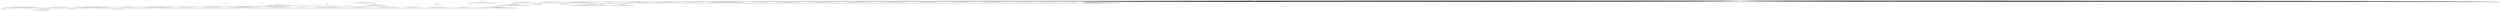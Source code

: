 digraph g {
	"55" -> "56";
	"56" [color=indianred1, style=filled, label="8"];
	"54" -> "55";
	"55" [label="42"];
	"47" -> "48";
	"48" [label="9"];
	"44" -> "45";
	"45" [color=indianred1, style=filled, label="40"];
	"43" -> "44";
	"44" [label="34"];
	"33" -> "34";
	"34" [label="33"];
	"31" -> "32";
	"32" [label="38"];
	"30" -> "31";
	"31" [label="14"];
	"30" -> "33";
	"33" [label="39"];
	"30" -> "35";
	"35" [label="6"];
	"30" -> "36";
	"36" [label="11"];
	"30" -> "37";
	"37" [label="47"];
	"30" -> "38";
	"38" [label="35"];
	"30" -> "39";
	"39" [label="28"];
	"30" -> "40";
	"40" [label="21"];
	"30" -> "41";
	"41" [label="1"];
	"30" -> "42";
	"42" [label="36"];
	"30" -> "43";
	"43" [label="40"];
	"30" -> "46";
	"46" [label="16"];
	"30" -> "47";
	"47" [label="10"];
	"30" -> "49";
	"49" [label="17"];
	"30" -> "50";
	"50" [label="12"];
	"30" -> "51";
	"51" [label="20"];
	"29" -> "30";
	"30" [color=indianred1, style=filled, label="15"];
	"28" -> "29";
	"29" [color=indianred1, style=filled, label="13"];
	"27" -> "28";
	"28" [label="15"];
	"25" -> "26";
	"26" [color=indianred1, style=filled, label="24"];
	"24" -> "25";
	"25" [label="48"];
	"23" -> "24";
	"24" [color=indianred1, style=filled, label="7"];
	"22" -> "23";
	"23" [label="24"];
	"20" -> "21";
	"21" [label="23"];
	"14" -> "15";
	"15" [label="30"];
	"11" -> "12";
	"12" [color=indianred1, style=filled, label="41"];
	"10" -> "11";
	"11" [label="26"];
	"2" -> "3";
	"3" [color=indianred1, style=filled, label="45"];
	"1" -> "2";
	"2" [label="2"];
	"0" -> "1";
	"1" [label="45"];
	"0" -> "4";
	"4" [label="22"];
	"0" -> "5";
	"5" [label="3"];
	"0" -> "6";
	"6" [label="50"];
	"0" -> "7";
	"7" [label="4"];
	"0" -> "8";
	"8" [label="44"];
	"0" -> "9";
	"9" [label="5"];
	"0" -> "10";
	"10" [label="41"];
	"0" -> "13";
	"13" [label="37"];
	"0" -> "14";
	"14" [label="49"];
	"0" -> "16";
	"16" [label="31"];
	"0" -> "17";
	"17" [label="32"];
	"0" -> "18";
	"18" [label="43"];
	"0" -> "19";
	"19" [label="29"];
	"0" -> "20";
	"20" [label="19"];
	"0" -> "22";
	"22" [label="7"];
	"0" -> "27";
	"27" [label="13"];
	"0" -> "52";
	"52" [label="46"];
	"0" -> "53";
	"53" [label="25"];
	"0" -> "54";
	"54" [label="8"];
	"0" -> "57";
	"57" [label="27"];
	"0" -> "58";
	"58" [label="18"];
	"0" [label="germline"];
	"0" -> "cell1";
	"cell1" [shape=box];
	"0" -> "cell2";
	"cell2" [shape=box];
	"14" -> "cell3";
	"cell3" [shape=box];
	"58" -> "cell4";
	"cell4" [shape=box];
	"0" -> "cell5";
	"cell5" [shape=box];
	"0" -> "cell6";
	"cell6" [shape=box];
	"43" -> "cell7";
	"cell7" [shape=box];
	"0" -> "cell8";
	"cell8" [shape=box];
	"0" -> "cell9";
	"cell9" [shape=box];
	"0" -> "cell10";
	"cell10" [shape=box];
	"0" -> "cell11";
	"cell11" [shape=box];
	"54" -> "cell12";
	"cell12" [shape=box];
	"0" -> "cell13";
	"cell13" [shape=box];
	"0" -> "cell14";
	"cell14" [shape=box];
	"15" -> "cell15";
	"cell15" [shape=box];
	"57" -> "cell16";
	"cell16" [shape=box];
	"0" -> "cell17";
	"cell17" [shape=box];
	"6" -> "cell18";
	"cell18" [shape=box];
	"0" -> "cell19";
	"cell19" [shape=box];
	"0" -> "cell20";
	"cell20" [shape=box];
	"19" -> "cell21";
	"cell21" [shape=box];
	"42" -> "cell22";
	"cell22" [shape=box];
	"0" -> "cell23";
	"cell23" [shape=box];
	"0" -> "cell24";
	"cell24" [shape=box];
	"0" -> "cell25";
	"cell25" [shape=box];
	"0" -> "cell26";
	"cell26" [shape=box];
	"34" -> "cell27";
	"cell27" [shape=box];
	"13" -> "cell28";
	"cell28" [shape=box];
	"0" -> "cell29";
	"cell29" [shape=box];
	"5" -> "cell30";
	"cell30" [shape=box];
	"9" -> "cell31";
	"cell31" [shape=box];
	"0" -> "cell32";
	"cell32" [shape=box];
	"22" -> "cell33";
	"cell33" [shape=box];
	"0" -> "cell34";
	"cell34" [shape=box];
	"0" -> "cell35";
	"cell35" [shape=box];
	"0" -> "cell36";
	"cell36" [shape=box];
	"13" -> "cell37";
	"cell37" [shape=box];
	"37" -> "cell38";
	"cell38" [shape=box];
	"0" -> "cell39";
	"cell39" [shape=box];
	"56" -> "cell40";
	"cell40" [shape=box];
	"0" -> "cell41";
	"cell41" [shape=box];
	"47" -> "cell42";
	"cell42" [shape=box];
	"0" -> "cell43";
	"cell43" [shape=box];
	"39" -> "cell44";
	"cell44" [shape=box];
	"0" -> "cell45";
	"cell45" [shape=box];
	"27" -> "cell46";
	"cell46" [shape=box];
	"5" -> "cell47";
	"cell47" [shape=box];
	"0" -> "cell48";
	"cell48" [shape=box];
	"53" -> "cell49";
	"cell49" [shape=box];
	"0" -> "cell50";
	"cell50" [shape=box];
	"0" -> "cell51";
	"cell51" [shape=box];
	"7" -> "cell52";
	"cell52" [shape=box];
	"27" -> "cell53";
	"cell53" [shape=box];
	"0" -> "cell54";
	"cell54" [shape=box];
	"0" -> "cell55";
	"cell55" [shape=box];
	"0" -> "cell56";
	"cell56" [shape=box];
	"24" -> "cell57";
	"cell57" [shape=box];
	"19" -> "cell58";
	"cell58" [shape=box];
	"0" -> "cell59";
	"cell59" [shape=box];
	"0" -> "cell60";
	"cell60" [shape=box];
	"17" -> "cell61";
	"cell61" [shape=box];
	"0" -> "cell62";
	"cell62" [shape=box];
	"9" -> "cell63";
	"cell63" [shape=box];
	"0" -> "cell64";
	"cell64" [shape=box];
	"38" -> "cell65";
	"cell65" [shape=box];
	"0" -> "cell66";
	"cell66" [shape=box];
	"0" -> "cell67";
	"cell67" [shape=box];
	"0" -> "cell68";
	"cell68" [shape=box];
	"19" -> "cell69";
	"cell69" [shape=box];
	"22" -> "cell70";
	"cell70" [shape=box];
	"6" -> "cell71";
	"cell71" [shape=box];
	"36" -> "cell72";
	"cell72" [shape=box];
	"12" -> "cell73";
	"cell73" [shape=box];
	"0" -> "cell74";
	"cell74" [shape=box];
	"35" -> "cell75";
	"cell75" [shape=box];
	"0" -> "cell76";
	"cell76" [shape=box];
	"6" -> "cell77";
	"cell77" [shape=box];
	"0" -> "cell78";
	"cell78" [shape=box];
	"0" -> "cell79";
	"cell79" [shape=box];
	"0" -> "cell80";
	"cell80" [shape=box];
	"0" -> "cell81";
	"cell81" [shape=box];
	"47" -> "cell82";
	"cell82" [shape=box];
	"0" -> "cell83";
	"cell83" [shape=box];
	"0" -> "cell84";
	"cell84" [shape=box];
	"6" -> "cell85";
	"cell85" [shape=box];
	"5" -> "cell86";
	"cell86" [shape=box];
	"14" -> "cell87";
	"cell87" [shape=box];
	"6" -> "cell88";
	"cell88" [shape=box];
	"14" -> "cell89";
	"cell89" [shape=box];
	"12" -> "cell90";
	"cell90" [shape=box];
	"16" -> "cell91";
	"cell91" [shape=box];
	"0" -> "cell92";
	"cell92" [shape=box];
	"23" -> "cell93";
	"cell93" [shape=box];
	"33" -> "cell94";
	"cell94" [shape=box];
	"0" -> "cell95";
	"cell95" [shape=box];
	"0" -> "cell96";
	"cell96" [shape=box];
	"16" -> "cell97";
	"cell97" [shape=box];
	"0" -> "cell98";
	"cell98" [shape=box];
	"35" -> "cell99";
	"cell99" [shape=box];
	"0" -> "cell100";
	"cell100" [shape=box];
	"0" -> "cell101";
	"cell101" [shape=box];
	"0" -> "cell102";
	"cell102" [shape=box];
	"0" -> "cell103";
	"cell103" [shape=box];
	"3" -> "cell104";
	"cell104" [shape=box];
	"0" -> "cell105";
	"cell105" [shape=box];
	"0" -> "cell106";
	"cell106" [shape=box];
	"47" -> "cell107";
	"cell107" [shape=box];
	"0" -> "cell108";
	"cell108" [shape=box];
	"0" -> "cell109";
	"cell109" [shape=box];
	"0" -> "cell110";
	"cell110" [shape=box];
	"16" -> "cell111";
	"cell111" [shape=box];
	"52" -> "cell112";
	"cell112" [shape=box];
	"0" -> "cell113";
	"cell113" [shape=box];
	"24" -> "cell114";
	"cell114" [shape=box];
	"29" -> "cell115";
	"cell115" [shape=box];
	"45" -> "cell116";
	"cell116" [shape=box];
	"54" -> "cell117";
	"cell117" [shape=box];
	"17" -> "cell118";
	"cell118" [shape=box];
	"0" -> "cell119";
	"cell119" [shape=box];
	"0" -> "cell120";
	"cell120" [shape=box];
	"13" -> "cell121";
	"cell121" [shape=box];
	"0" -> "cell122";
	"cell122" [shape=box];
	"0" -> "cell123";
	"cell123" [shape=box];
	"44" -> "cell124";
	"cell124" [shape=box];
	"41" -> "cell125";
	"cell125" [shape=box];
	"58" -> "cell126";
	"cell126" [shape=box];
	"12" -> "cell127";
	"cell127" [shape=box];
	"12" -> "cell128";
	"cell128" [shape=box];
	"0" -> "cell129";
	"cell129" [shape=box];
	"0" -> "cell130";
	"cell130" [shape=box];
	"46" -> "cell131";
	"cell131" [shape=box];
	"0" -> "cell132";
	"cell132" [shape=box];
	"36" -> "cell133";
	"cell133" [shape=box];
	"6" -> "cell134";
	"cell134" [shape=box];
	"51" -> "cell135";
	"cell135" [shape=box];
	"35" -> "cell136";
	"cell136" [shape=box];
	"0" -> "cell137";
	"cell137" [shape=box];
	"38" -> "cell138";
	"cell138" [shape=box];
	"0" -> "cell139";
	"cell139" [shape=box];
	"0" -> "cell140";
	"cell140" [shape=box];
	"4" -> "cell141";
	"cell141" [shape=box];
	"0" -> "cell142";
	"cell142" [shape=box];
	"37" -> "cell143";
	"cell143" [shape=box];
	"39" -> "cell144";
	"cell144" [shape=box];
	"14" -> "cell145";
	"cell145" [shape=box];
	"49" -> "cell146";
	"cell146" [shape=box];
	"0" -> "cell147";
	"cell147" [shape=box];
	"8" -> "cell148";
	"cell148" [shape=box];
	"24" -> "cell149";
	"cell149" [shape=box];
	"27" -> "cell150";
	"cell150" [shape=box];
	"0" -> "cell151";
	"cell151" [shape=box];
	"0" -> "cell152";
	"cell152" [shape=box];
	"54" -> "cell153";
	"cell153" [shape=box];
	"0" -> "cell154";
	"cell154" [shape=box];
	"45" -> "cell155";
	"cell155" [shape=box];
	"0" -> "cell156";
	"cell156" [shape=box];
	"58" -> "cell157";
	"cell157" [shape=box];
	"10" -> "cell158";
	"cell158" [shape=box];
	"0" -> "cell159";
	"cell159" [shape=box];
	"0" -> "cell160";
	"cell160" [shape=box];
	"0" -> "cell161";
	"cell161" [shape=box];
	"42" -> "cell162";
	"cell162" [shape=box];
	"0" -> "cell163";
	"cell163" [shape=box];
	"8" -> "cell164";
	"cell164" [shape=box];
	"40" -> "cell165";
	"cell165" [shape=box];
	"12" -> "cell166";
	"cell166" [shape=box];
	"40" -> "cell167";
	"cell167" [shape=box];
	"50" -> "cell168";
	"cell168" [shape=box];
	"9" -> "cell169";
	"cell169" [shape=box];
	"0" -> "cell170";
	"cell170" [shape=box];
	"0" -> "cell171";
	"cell171" [shape=box];
	"51" -> "cell172";
	"cell172" [shape=box];
	"0" -> "cell173";
	"cell173" [shape=box];
	"0" -> "cell174";
	"cell174" [shape=box];
	"38" -> "cell175";
	"cell175" [shape=box];
	"43" -> "cell176";
	"cell176" [shape=box];
	"13" -> "cell177";
	"cell177" [shape=box];
	"50" -> "cell178";
	"cell178" [shape=box];
	"53" -> "cell179";
	"cell179" [shape=box];
	"17" -> "cell180";
	"cell180" [shape=box];
	"0" -> "cell181";
	"cell181" [shape=box];
	"35" -> "cell182";
	"cell182" [shape=box];
	"19" -> "cell183";
	"cell183" [shape=box];
	"33" -> "cell184";
	"cell184" [shape=box];
	"6" -> "cell185";
	"cell185" [shape=box];
	"1" -> "cell186";
	"cell186" [shape=box];
	"0" -> "cell187";
	"cell187" [shape=box];
	"0" -> "cell188";
	"cell188" [shape=box];
	"31" -> "cell189";
	"cell189" [shape=box];
	"0" -> "cell190";
	"cell190" [shape=box];
	"0" -> "cell191";
	"cell191" [shape=box];
	"22" -> "cell192";
	"cell192" [shape=box];
	"20" -> "cell193";
	"cell193" [shape=box];
	"48" -> "cell194";
	"cell194" [shape=box];
	"6" -> "cell195";
	"cell195" [shape=box];
	"47" -> "cell196";
	"cell196" [shape=box];
	"21" -> "cell197";
	"cell197" [shape=box];
	"27" -> "cell198";
	"cell198" [shape=box];
	"18" -> "cell199";
	"cell199" [shape=box];
	"0" -> "cell200";
	"cell200" [shape=box];
	"0" -> "cell201";
	"cell201" [shape=box];
	"33" -> "cell202";
	"cell202" [shape=box];
	"0" -> "cell203";
	"cell203" [shape=box];
	"39" -> "cell204";
	"cell204" [shape=box];
	"58" -> "cell205";
	"cell205" [shape=box];
	"0" -> "cell206";
	"cell206" [shape=box];
	"0" -> "cell207";
	"cell207" [shape=box];
	"0" -> "cell208";
	"cell208" [shape=box];
	"0" -> "cell209";
	"cell209" [shape=box];
	"0" -> "cell210";
	"cell210" [shape=box];
	"0" -> "cell211";
	"cell211" [shape=box];
	"12" -> "cell212";
	"cell212" [shape=box];
	"13" -> "cell213";
	"cell213" [shape=box];
	"0" -> "cell214";
	"cell214" [shape=box];
	"49" -> "cell215";
	"cell215" [shape=box];
	"10" -> "cell216";
	"cell216" [shape=box];
	"0" -> "cell217";
	"cell217" [shape=box];
	"54" -> "cell218";
	"cell218" [shape=box];
	"33" -> "cell219";
	"cell219" [shape=box];
	"24" -> "cell220";
	"cell220" [shape=box];
	"0" -> "cell221";
	"cell221" [shape=box];
	"0" -> "cell222";
	"cell222" [shape=box];
	"7" -> "cell223";
	"cell223" [shape=box];
	"14" -> "cell224";
	"cell224" [shape=box];
	"8" -> "cell225";
	"cell225" [shape=box];
	"0" -> "cell226";
	"cell226" [shape=box];
	"0" -> "cell227";
	"cell227" [shape=box];
	"49" -> "cell228";
	"cell228" [shape=box];
	"35" -> "cell229";
	"cell229" [shape=box];
	"26" -> "cell230";
	"cell230" [shape=box];
	"42" -> "cell231";
	"cell231" [shape=box];
	"1" -> "cell232";
	"cell232" [shape=box];
	"0" -> "cell233";
	"cell233" [shape=box];
	"19" -> "cell234";
	"cell234" [shape=box];
	"0" -> "cell235";
	"cell235" [shape=box];
	"0" -> "cell236";
	"cell236" [shape=box];
	"56" -> "cell237";
	"cell237" [shape=box];
	"56" -> "cell238";
	"cell238" [shape=box];
	"54" -> "cell239";
	"cell239" [shape=box];
	"29" -> "cell240";
	"cell240" [shape=box];
	"47" -> "cell241";
	"cell241" [shape=box];
	"0" -> "cell242";
	"cell242" [shape=box];
	"33" -> "cell243";
	"cell243" [shape=box];
	"31" -> "cell244";
	"cell244" [shape=box];
	"0" -> "cell245";
	"cell245" [shape=box];
	"0" -> "cell246";
	"cell246" [shape=box];
	"0" -> "cell247";
	"cell247" [shape=box];
	"49" -> "cell248";
	"cell248" [shape=box];
	"43" -> "cell249";
	"cell249" [shape=box];
	"4" -> "cell250";
	"cell250" [shape=box];
	"0" -> "cell251";
	"cell251" [shape=box];
	"45" -> "cell252";
	"cell252" [shape=box];
	"29" -> "cell253";
	"cell253" [shape=box];
	"0" -> "cell254";
	"cell254" [shape=box];
	"41" -> "cell255";
	"cell255" [shape=box];
	"18" -> "cell256";
	"cell256" [shape=box];
	"19" -> "cell257";
	"cell257" [shape=box];
	"0" -> "cell258";
	"cell258" [shape=box];
	"0" -> "cell259";
	"cell259" [shape=box];
	"3" -> "cell260";
	"cell260" [shape=box];
	"8" -> "cell261";
	"cell261" [shape=box];
	"0" -> "cell262";
	"cell262" [shape=box];
	"35" -> "cell263";
	"cell263" [shape=box];
	"0" -> "cell264";
	"cell264" [shape=box];
	"0" -> "cell265";
	"cell265" [shape=box];
	"14" -> "cell266";
	"cell266" [shape=box];
	"0" -> "cell267";
	"cell267" [shape=box];
	"39" -> "cell268";
	"cell268" [shape=box];
	"50" -> "cell269";
	"cell269" [shape=box];
	"0" -> "cell270";
	"cell270" [shape=box];
	"0" -> "cell271";
	"cell271" [shape=box];
	"29" -> "cell272";
	"cell272" [shape=box];
	"0" -> "cell273";
	"cell273" [shape=box];
	"6" -> "cell274";
	"cell274" [shape=box];
	"0" -> "cell275";
	"cell275" [shape=box];
	"0" -> "cell276";
	"cell276" [shape=box];
	"0" -> "cell277";
	"cell277" [shape=box];
	"33" -> "cell278";
	"cell278" [shape=box];
	"0" -> "cell279";
	"cell279" [shape=box];
	"46" -> "cell280";
	"cell280" [shape=box];
	"0" -> "cell281";
	"cell281" [shape=box];
	"0" -> "cell282";
	"cell282" [shape=box];
	"14" -> "cell283";
	"cell283" [shape=box];
	"32" -> "cell284";
	"cell284" [shape=box];
	"35" -> "cell285";
	"cell285" [shape=box];
	"10" -> "cell286";
	"cell286" [shape=box];
	"0" -> "cell287";
	"cell287" [shape=box];
	"0" -> "cell288";
	"cell288" [shape=box];
	"0" -> "cell289";
	"cell289" [shape=box];
	"0" -> "cell290";
	"cell290" [shape=box];
	"35" -> "cell291";
	"cell291" [shape=box];
	"29" -> "cell292";
	"cell292" [shape=box];
	"0" -> "cell293";
	"cell293" [shape=box];
	"0" -> "cell294";
	"cell294" [shape=box];
	"3" -> "cell295";
	"cell295" [shape=box];
	"33" -> "cell296";
	"cell296" [shape=box];
	"0" -> "cell297";
	"cell297" [shape=box];
	"37" -> "cell298";
	"cell298" [shape=box];
	"12" -> "cell299";
	"cell299" [shape=box];
	"0" -> "cell300";
	"cell300" [shape=box];
	"0" -> "cell301";
	"cell301" [shape=box];
	"0" -> "cell302";
	"cell302" [shape=box];
	"0" -> "cell303";
	"cell303" [shape=box];
	"0" -> "cell304";
	"cell304" [shape=box];
	"0" -> "cell305";
	"cell305" [shape=box];
	"0" -> "cell306";
	"cell306" [shape=box];
	"18" -> "cell307";
	"cell307" [shape=box];
	"58" -> "cell308";
	"cell308" [shape=box];
	"53" -> "cell309";
	"cell309" [shape=box];
	"0" -> "cell310";
	"cell310" [shape=box];
	"29" -> "cell311";
	"cell311" [shape=box];
	"22" -> "cell312";
	"cell312" [shape=box];
	"0" -> "cell313";
	"cell313" [shape=box];
	"0" -> "cell314";
	"cell314" [shape=box];
	"31" -> "cell315";
	"cell315" [shape=box];
	"0" -> "cell316";
	"cell316" [shape=box];
	"41" -> "cell317";
	"cell317" [shape=box];
	"0" -> "cell318";
	"cell318" [shape=box];
	"0" -> "cell319";
	"cell319" [shape=box];
	"54" -> "cell320";
	"cell320" [shape=box];
	"0" -> "cell321";
	"cell321" [shape=box];
	"0" -> "cell322";
	"cell322" [shape=box];
	"0" -> "cell323";
	"cell323" [shape=box];
	"0" -> "cell324";
	"cell324" [shape=box];
	"0" -> "cell325";
	"cell325" [shape=box];
	"48" -> "cell326";
	"cell326" [shape=box];
	"0" -> "cell327";
	"cell327" [shape=box];
	"1" -> "cell328";
	"cell328" [shape=box];
	"0" -> "cell329";
	"cell329" [shape=box];
	"0" -> "cell330";
	"cell330" [shape=box];
	"58" -> "cell331";
	"cell331" [shape=box];
	"14" -> "cell332";
	"cell332" [shape=box];
	"0" -> "cell333";
	"cell333" [shape=box];
	"39" -> "cell334";
	"cell334" [shape=box];
	"0" -> "cell335";
	"cell335" [shape=box];
	"4" -> "cell336";
	"cell336" [shape=box];
	"17" -> "cell337";
	"cell337" [shape=box];
	"0" -> "cell338";
	"cell338" [shape=box];
	"0" -> "cell339";
	"cell339" [shape=box];
	"0" -> "cell340";
	"cell340" [shape=box];
	"17" -> "cell341";
	"cell341" [shape=box];
	"0" -> "cell342";
	"cell342" [shape=box];
	"0" -> "cell343";
	"cell343" [shape=box];
	"0" -> "cell344";
	"cell344" [shape=box];
	"0" -> "cell345";
	"cell345" [shape=box];
	"47" -> "cell346";
	"cell346" [shape=box];
	"0" -> "cell347";
	"cell347" [shape=box];
	"3" -> "cell348";
	"cell348" [shape=box];
	"0" -> "cell349";
	"cell349" [shape=box];
	"0" -> "cell350";
	"cell350" [shape=box];
	"12" -> "cell351";
	"cell351" [shape=box];
	"9" -> "cell352";
	"cell352" [shape=box];
	"0" -> "cell353";
	"cell353" [shape=box];
	"43" -> "cell354";
	"cell354" [shape=box];
	"0" -> "cell355";
	"cell355" [shape=box];
	"13" -> "cell356";
	"cell356" [shape=box];
	"51" -> "cell357";
	"cell357" [shape=box];
	"19" -> "cell358";
	"cell358" [shape=box];
	"46" -> "cell359";
	"cell359" [shape=box];
	"8" -> "cell360";
	"cell360" [shape=box];
	"6" -> "cell361";
	"cell361" [shape=box];
	"0" -> "cell362";
	"cell362" [shape=box];
	"0" -> "cell363";
	"cell363" [shape=box];
	"57" -> "cell364";
	"cell364" [shape=box];
	"0" -> "cell365";
	"cell365" [shape=box];
	"0" -> "cell366";
	"cell366" [shape=box];
	"26" -> "cell367";
	"cell367" [shape=box];
	"32" -> "cell368";
	"cell368" [shape=box];
	"58" -> "cell369";
	"cell369" [shape=box];
	"0" -> "cell370";
	"cell370" [shape=box];
	"20" -> "cell371";
	"cell371" [shape=box];
	"0" -> "cell372";
	"cell372" [shape=box];
	"0" -> "cell373";
	"cell373" [shape=box];
	"18" -> "cell374";
	"cell374" [shape=box];
	"57" -> "cell375";
	"cell375" [shape=box];
	"0" -> "cell376";
	"cell376" [shape=box];
	"0" -> "cell377";
	"cell377" [shape=box];
	"50" -> "cell378";
	"cell378" [shape=box];
	"46" -> "cell379";
	"cell379" [shape=box];
	"0" -> "cell380";
	"cell380" [shape=box];
	"0" -> "cell381";
	"cell381" [shape=box];
	"0" -> "cell382";
	"cell382" [shape=box];
	"0" -> "cell383";
	"cell383" [shape=box];
	"19" -> "cell384";
	"cell384" [shape=box];
	"20" -> "cell385";
	"cell385" [shape=box];
	"0" -> "cell386";
	"cell386" [shape=box];
	"0" -> "cell387";
	"cell387" [shape=box];
	"16" -> "cell388";
	"cell388" [shape=box];
	"56" -> "cell389";
	"cell389" [shape=box];
	"49" -> "cell390";
	"cell390" [shape=box];
	"0" -> "cell391";
	"cell391" [shape=box];
	"26" -> "cell392";
	"cell392" [shape=box];
	"51" -> "cell393";
	"cell393" [shape=box];
	"38" -> "cell394";
	"cell394" [shape=box];
	"25" -> "cell395";
	"cell395" [shape=box];
	"0" -> "cell396";
	"cell396" [shape=box];
	"0" -> "cell397";
	"cell397" [shape=box];
	"0" -> "cell398";
	"cell398" [shape=box];
	"0" -> "cell399";
	"cell399" [shape=box];
	"0" -> "cell400";
	"cell400" [shape=box];
	"0" -> "cell401";
	"cell401" [shape=box];
	"38" -> "cell402";
	"cell402" [shape=box];
	"33" -> "cell403";
	"cell403" [shape=box];
	"0" -> "cell404";
	"cell404" [shape=box];
	"0" -> "cell405";
	"cell405" [shape=box];
	"26" -> "cell406";
	"cell406" [shape=box];
	"0" -> "cell407";
	"cell407" [shape=box];
	"0" -> "cell408";
	"cell408" [shape=box];
	"26" -> "cell409";
	"cell409" [shape=box];
	"40" -> "cell410";
	"cell410" [shape=box];
	"0" -> "cell411";
	"cell411" [shape=box];
	"10" -> "cell412";
	"cell412" [shape=box];
	"33" -> "cell413";
	"cell413" [shape=box];
	"0" -> "cell414";
	"cell414" [shape=box];
	"0" -> "cell415";
	"cell415" [shape=box];
	"31" -> "cell416";
	"cell416" [shape=box];
	"0" -> "cell417";
	"cell417" [shape=box];
	"0" -> "cell418";
	"cell418" [shape=box];
	"8" -> "cell419";
	"cell419" [shape=box];
	"0" -> "cell420";
	"cell420" [shape=box];
	"27" -> "cell421";
	"cell421" [shape=box];
	"0" -> "cell422";
	"cell422" [shape=box];
	"39" -> "cell423";
	"cell423" [shape=box];
	"0" -> "cell424";
	"cell424" [shape=box];
	"6" -> "cell425";
	"cell425" [shape=box];
	"28" -> "cell426";
	"cell426" [shape=box];
	"39" -> "cell427";
	"cell427" [shape=box];
	"0" -> "cell428";
	"cell428" [shape=box];
	"31" -> "cell429";
	"cell429" [shape=box];
	"51" -> "cell430";
	"cell430" [shape=box];
	"38" -> "cell431";
	"cell431" [shape=box];
	"58" -> "cell432";
	"cell432" [shape=box];
	"0" -> "cell433";
	"cell433" [shape=box];
	"0" -> "cell434";
	"cell434" [shape=box];
	"0" -> "cell435";
	"cell435" [shape=box];
	"0" -> "cell436";
	"cell436" [shape=box];
	"0" -> "cell437";
	"cell437" [shape=box];
	"19" -> "cell438";
	"cell438" [shape=box];
	"1" -> "cell439";
	"cell439" [shape=box];
	"33" -> "cell440";
	"cell440" [shape=box];
	"6" -> "cell441";
	"cell441" [shape=box];
	"39" -> "cell442";
	"cell442" [shape=box];
	"0" -> "cell443";
	"cell443" [shape=box];
	"0" -> "cell444";
	"cell444" [shape=box];
	"0" -> "cell445";
	"cell445" [shape=box];
	"6" -> "cell446";
	"cell446" [shape=box];
	"58" -> "cell447";
	"cell447" [shape=box];
	"0" -> "cell448";
	"cell448" [shape=box];
	"8" -> "cell449";
	"cell449" [shape=box];
	"0" -> "cell450";
	"cell450" [shape=box];
	"0" -> "cell451";
	"cell451" [shape=box];
	"0" -> "cell452";
	"cell452" [shape=box];
	"0" -> "cell453";
	"cell453" [shape=box];
	"0" -> "cell454";
	"cell454" [shape=box];
	"16" -> "cell455";
	"cell455" [shape=box];
	"0" -> "cell456";
	"cell456" [shape=box];
	"47" -> "cell457";
	"cell457" [shape=box];
	"0" -> "cell458";
	"cell458" [shape=box];
	"0" -> "cell459";
	"cell459" [shape=box];
	"35" -> "cell460";
	"cell460" [shape=box];
	"19" -> "cell461";
	"cell461" [shape=box];
	"37" -> "cell462";
	"cell462" [shape=box];
	"9" -> "cell463";
	"cell463" [shape=box];
	"31" -> "cell464";
	"cell464" [shape=box];
	"0" -> "cell465";
	"cell465" [shape=box];
	"26" -> "cell466";
	"cell466" [shape=box];
	"0" -> "cell467";
	"cell467" [shape=box];
	"0" -> "cell468";
	"cell468" [shape=box];
	"38" -> "cell469";
	"cell469" [shape=box];
	"0" -> "cell470";
	"cell470" [shape=box];
	"0" -> "cell471";
	"cell471" [shape=box];
	"0" -> "cell472";
	"cell472" [shape=box];
	"55" -> "cell473";
	"cell473" [shape=box];
	"0" -> "cell474";
	"cell474" [shape=box];
	"0" -> "cell475";
	"cell475" [shape=box];
	"0" -> "cell476";
	"cell476" [shape=box];
	"0" -> "cell477";
	"cell477" [shape=box];
	"4" -> "cell478";
	"cell478" [shape=box];
	"0" -> "cell479";
	"cell479" [shape=box];
	"55" -> "cell480";
	"cell480" [shape=box];
	"6" -> "cell481";
	"cell481" [shape=box];
	"0" -> "cell482";
	"cell482" [shape=box];
	"0" -> "cell483";
	"cell483" [shape=box];
	"0" -> "cell484";
	"cell484" [shape=box];
	"0" -> "cell485";
	"cell485" [shape=box];
	"0" -> "cell486";
	"cell486" [shape=box];
	"10" -> "cell487";
	"cell487" [shape=box];
	"33" -> "cell488";
	"cell488" [shape=box];
	"0" -> "cell489";
	"cell489" [shape=box];
	"0" -> "cell490";
	"cell490" [shape=box];
	"0" -> "cell491";
	"cell491" [shape=box];
	"0" -> "cell492";
	"cell492" [shape=box];
	"38" -> "cell493";
	"cell493" [shape=box];
	"0" -> "cell494";
	"cell494" [shape=box];
	"45" -> "cell495";
	"cell495" [shape=box];
	"26" -> "cell496";
	"cell496" [shape=box];
	"37" -> "cell497";
	"cell497" [shape=box];
	"0" -> "cell498";
	"cell498" [shape=box];
	"52" -> "cell499";
	"cell499" [shape=box];
	"20" -> "cell500";
	"cell500" [shape=box];
	"16" -> "cell501";
	"cell501" [shape=box];
	"31" -> "cell502";
	"cell502" [shape=box];
	"0" -> "cell503";
	"cell503" [shape=box];
	"13" -> "cell504";
	"cell504" [shape=box];
	"0" -> "cell505";
	"cell505" [shape=box];
	"52" -> "cell506";
	"cell506" [shape=box];
	"37" -> "cell507";
	"cell507" [shape=box];
	"0" -> "cell508";
	"cell508" [shape=box];
	"0" -> "cell509";
	"cell509" [shape=box];
	"0" -> "cell510";
	"cell510" [shape=box];
	"16" -> "cell511";
	"cell511" [shape=box];
	"14" -> "cell512";
	"cell512" [shape=box];
	"0" -> "cell513";
	"cell513" [shape=box];
	"37" -> "cell514";
	"cell514" [shape=box];
	"0" -> "cell515";
	"cell515" [shape=box];
	"41" -> "cell516";
	"cell516" [shape=box];
	"6" -> "cell517";
	"cell517" [shape=box];
	"8" -> "cell518";
	"cell518" [shape=box];
	"27" -> "cell519";
	"cell519" [shape=box];
	"19" -> "cell520";
	"cell520" [shape=box];
	"38" -> "cell521";
	"cell521" [shape=box];
	"0" -> "cell522";
	"cell522" [shape=box];
	"52" -> "cell523";
	"cell523" [shape=box];
	"0" -> "cell524";
	"cell524" [shape=box];
	"0" -> "cell525";
	"cell525" [shape=box];
	"17" -> "cell526";
	"cell526" [shape=box];
	"38" -> "cell527";
	"cell527" [shape=box];
	"51" -> "cell528";
	"cell528" [shape=box];
	"0" -> "cell529";
	"cell529" [shape=box];
	"0" -> "cell530";
	"cell530" [shape=box];
	"8" -> "cell531";
	"cell531" [shape=box];
	"0" -> "cell532";
	"cell532" [shape=box];
	"0" -> "cell533";
	"cell533" [shape=box];
	"46" -> "cell534";
	"cell534" [shape=box];
	"0" -> "cell535";
	"cell535" [shape=box];
	"45" -> "cell536";
	"cell536" [shape=box];
	"0" -> "cell537";
	"cell537" [shape=box];
	"0" -> "cell538";
	"cell538" [shape=box];
	"0" -> "cell539";
	"cell539" [shape=box];
	"49" -> "cell540";
	"cell540" [shape=box];
	"58" -> "cell541";
	"cell541" [shape=box];
	"51" -> "cell542";
	"cell542" [shape=box];
	"20" -> "cell543";
	"cell543" [shape=box];
	"17" -> "cell544";
	"cell544" [shape=box];
	"0" -> "cell545";
	"cell545" [shape=box];
	"0" -> "cell546";
	"cell546" [shape=box];
	"14" -> "cell547";
	"cell547" [shape=box];
	"0" -> "cell548";
	"cell548" [shape=box];
	"17" -> "cell549";
	"cell549" [shape=box];
	"0" -> "cell550";
	"cell550" [shape=box];
	"0" -> "cell551";
	"cell551" [shape=box];
	"0" -> "cell552";
	"cell552" [shape=box];
	"0" -> "cell553";
	"cell553" [shape=box];
	"38" -> "cell554";
	"cell554" [shape=box];
	"35" -> "cell555";
	"cell555" [shape=box];
	"9" -> "cell556";
	"cell556" [shape=box];
	"0" -> "cell557";
	"cell557" [shape=box];
	"0" -> "cell558";
	"cell558" [shape=box];
	"51" -> "cell559";
	"cell559" [shape=box];
	"0" -> "cell560";
	"cell560" [shape=box];
	"0" -> "cell561";
	"cell561" [shape=box];
	"17" -> "cell562";
	"cell562" [shape=box];
	"22" -> "cell563";
	"cell563" [shape=box];
	"0" -> "cell564";
	"cell564" [shape=box];
	"49" -> "cell565";
	"cell565" [shape=box];
	"0" -> "cell566";
	"cell566" [shape=box];
	"0" -> "cell567";
	"cell567" [shape=box];
	"36" -> "cell568";
	"cell568" [shape=box];
	"40" -> "cell569";
	"cell569" [shape=box];
	"0" -> "cell570";
	"cell570" [shape=box];
	"31" -> "cell571";
	"cell571" [shape=box];
	"0" -> "cell572";
	"cell572" [shape=box];
	"0" -> "cell573";
	"cell573" [shape=box];
	"26" -> "cell574";
	"cell574" [shape=box];
	"0" -> "cell575";
	"cell575" [shape=box];
	"0" -> "cell576";
	"cell576" [shape=box];
	"0" -> "cell577";
	"cell577" [shape=box];
	"0" -> "cell578";
	"cell578" [shape=box];
	"9" -> "cell579";
	"cell579" [shape=box];
	"0" -> "cell580";
	"cell580" [shape=box];
	"17" -> "cell581";
	"cell581" [shape=box];
	"35" -> "cell582";
	"cell582" [shape=box];
	"42" -> "cell583";
	"cell583" [shape=box];
	"0" -> "cell584";
	"cell584" [shape=box];
	"0" -> "cell585";
	"cell585" [shape=box];
	"14" -> "cell586";
	"cell586" [shape=box];
	"0" -> "cell587";
	"cell587" [shape=box];
	"0" -> "cell588";
	"cell588" [shape=box];
	"15" -> "cell589";
	"cell589" [shape=box];
	"58" -> "cell590";
	"cell590" [shape=box];
	"0" -> "cell591";
	"cell591" [shape=box];
	"44" -> "cell592";
	"cell592" [shape=box];
	"0" -> "cell593";
	"cell593" [shape=box];
	"0" -> "cell594";
	"cell594" [shape=box];
	"26" -> "cell595";
	"cell595" [shape=box];
	"0" -> "cell596";
	"cell596" [shape=box];
	"0" -> "cell597";
	"cell597" [shape=box];
	"0" -> "cell598";
	"cell598" [shape=box];
	"52" -> "cell599";
	"cell599" [shape=box];
	"46" -> "cell600";
	"cell600" [shape=box];
	"3" -> "cell601";
	"cell601" [shape=box];
	"0" -> "cell602";
	"cell602" [shape=box];
	"42" -> "cell603";
	"cell603" [shape=box];
	"53" -> "cell604";
	"cell604" [shape=box];
	"0" -> "cell605";
	"cell605" [shape=box];
	"12" -> "cell606";
	"cell606" [shape=box];
	"0" -> "cell607";
	"cell607" [shape=box];
	"0" -> "cell608";
	"cell608" [shape=box];
	"3" -> "cell609";
	"cell609" [shape=box];
	"0" -> "cell610";
	"cell610" [shape=box];
	"0" -> "cell611";
	"cell611" [shape=box];
	"0" -> "cell612";
	"cell612" [shape=box];
	"28" -> "cell613";
	"cell613" [shape=box];
	"0" -> "cell614";
	"cell614" [shape=box];
	"27" -> "cell615";
	"cell615" [shape=box];
	"38" -> "cell616";
	"cell616" [shape=box];
	"0" -> "cell617";
	"cell617" [shape=box];
	"20" -> "cell618";
	"cell618" [shape=box];
	"0" -> "cell619";
	"cell619" [shape=box];
	"5" -> "cell620";
	"cell620" [shape=box];
	"0" -> "cell621";
	"cell621" [shape=box];
	"36" -> "cell622";
	"cell622" [shape=box];
	"0" -> "cell623";
	"cell623" [shape=box];
	"0" -> "cell624";
	"cell624" [shape=box];
	"50" -> "cell625";
	"cell625" [shape=box];
	"0" -> "cell626";
	"cell626" [shape=box];
	"52" -> "cell627";
	"cell627" [shape=box];
	"0" -> "cell628";
	"cell628" [shape=box];
	"0" -> "cell629";
	"cell629" [shape=box];
	"1" -> "cell630";
	"cell630" [shape=box];
	"56" -> "cell631";
	"cell631" [shape=box];
	"0" -> "cell632";
	"cell632" [shape=box];
	"22" -> "cell633";
	"cell633" [shape=box];
	"0" -> "cell634";
	"cell634" [shape=box];
	"58" -> "cell635";
	"cell635" [shape=box];
	"8" -> "cell636";
	"cell636" [shape=box];
	"25" -> "cell637";
	"cell637" [shape=box];
	"26" -> "cell638";
	"cell638" [shape=box];
	"0" -> "cell639";
	"cell639" [shape=box];
	"0" -> "cell640";
	"cell640" [shape=box];
	"43" -> "cell641";
	"cell641" [shape=box];
	"0" -> "cell642";
	"cell642" [shape=box];
	"0" -> "cell643";
	"cell643" [shape=box];
	"0" -> "cell644";
	"cell644" [shape=box];
	"17" -> "cell645";
	"cell645" [shape=box];
	"0" -> "cell646";
	"cell646" [shape=box];
	"0" -> "cell647";
	"cell647" [shape=box];
	"44" -> "cell648";
	"cell648" [shape=box];
	"37" -> "cell649";
	"cell649" [shape=box];
	"0" -> "cell650";
	"cell650" [shape=box];
	"0" -> "cell651";
	"cell651" [shape=box];
	"7" -> "cell652";
	"cell652" [shape=box];
	"24" -> "cell653";
	"cell653" [shape=box];
	"0" -> "cell654";
	"cell654" [shape=box];
	"0" -> "cell655";
	"cell655" [shape=box];
	"33" -> "cell656";
	"cell656" [shape=box];
	"0" -> "cell657";
	"cell657" [shape=box];
	"0" -> "cell658";
	"cell658" [shape=box];
	"0" -> "cell659";
	"cell659" [shape=box];
	"0" -> "cell660";
	"cell660" [shape=box];
	"0" -> "cell661";
	"cell661" [shape=box];
	"18" -> "cell662";
	"cell662" [shape=box];
	"36" -> "cell663";
	"cell663" [shape=box];
	"0" -> "cell664";
	"cell664" [shape=box];
	"20" -> "cell665";
	"cell665" [shape=box];
	"0" -> "cell666";
	"cell666" [shape=box];
	"4" -> "cell667";
	"cell667" [shape=box];
	"34" -> "cell668";
	"cell668" [shape=box];
	"3" -> "cell669";
	"cell669" [shape=box];
	"0" -> "cell670";
	"cell670" [shape=box];
	"46" -> "cell671";
	"cell671" [shape=box];
	"0" -> "cell672";
	"cell672" [shape=box];
	"0" -> "cell673";
	"cell673" [shape=box];
	"0" -> "cell674";
	"cell674" [shape=box];
	"21" -> "cell675";
	"cell675" [shape=box];
	"0" -> "cell676";
	"cell676" [shape=box];
	"0" -> "cell677";
	"cell677" [shape=box];
	"0" -> "cell678";
	"cell678" [shape=box];
	"6" -> "cell679";
	"cell679" [shape=box];
	"0" -> "cell680";
	"cell680" [shape=box];
	"2" -> "cell681";
	"cell681" [shape=box];
	"35" -> "cell682";
	"cell682" [shape=box];
	"0" -> "cell683";
	"cell683" [shape=box];
	"0" -> "cell684";
	"cell684" [shape=box];
	"53" -> "cell685";
	"cell685" [shape=box];
	"14" -> "cell686";
	"cell686" [shape=box];
	"0" -> "cell687";
	"cell687" [shape=box];
	"53" -> "cell688";
	"cell688" [shape=box];
	"49" -> "cell689";
	"cell689" [shape=box];
	"26" -> "cell690";
	"cell690" [shape=box];
	"0" -> "cell691";
	"cell691" [shape=box];
	"13" -> "cell692";
	"cell692" [shape=box];
	"0" -> "cell693";
	"cell693" [shape=box];
	"0" -> "cell694";
	"cell694" [shape=box];
	"0" -> "cell695";
	"cell695" [shape=box];
	"17" -> "cell696";
	"cell696" [shape=box];
	"19" -> "cell697";
	"cell697" [shape=box];
	"0" -> "cell698";
	"cell698" [shape=box];
	"17" -> "cell699";
	"cell699" [shape=box];
	"0" -> "cell700";
	"cell700" [shape=box];
	"52" -> "cell701";
	"cell701" [shape=box];
	"0" -> "cell702";
	"cell702" [shape=box];
	"52" -> "cell703";
	"cell703" [shape=box];
	"0" -> "cell704";
	"cell704" [shape=box];
	"57" -> "cell705";
	"cell705" [shape=box];
	"0" -> "cell706";
	"cell706" [shape=box];
	"0" -> "cell707";
	"cell707" [shape=box];
	"54" -> "cell708";
	"cell708" [shape=box];
	"22" -> "cell709";
	"cell709" [shape=box];
	"0" -> "cell710";
	"cell710" [shape=box];
	"0" -> "cell711";
	"cell711" [shape=box];
	"0" -> "cell712";
	"cell712" [shape=box];
	"0" -> "cell713";
	"cell713" [shape=box];
	"0" -> "cell714";
	"cell714" [shape=box];
	"16" -> "cell715";
	"cell715" [shape=box];
	"12" -> "cell716";
	"cell716" [shape=box];
	"0" -> "cell717";
	"cell717" [shape=box];
	"40" -> "cell718";
	"cell718" [shape=box];
	"17" -> "cell719";
	"cell719" [shape=box];
	"0" -> "cell720";
	"cell720" [shape=box];
	"47" -> "cell721";
	"cell721" [shape=box];
	"32" -> "cell722";
	"cell722" [shape=box];
	"47" -> "cell723";
	"cell723" [shape=box];
	"15" -> "cell724";
	"cell724" [shape=box];
	"0" -> "cell725";
	"cell725" [shape=box];
	"0" -> "cell726";
	"cell726" [shape=box];
	"6" -> "cell727";
	"cell727" [shape=box];
	"0" -> "cell728";
	"cell728" [shape=box];
	"24" -> "cell729";
	"cell729" [shape=box];
	"4" -> "cell730";
	"cell730" [shape=box];
	"18" -> "cell731";
	"cell731" [shape=box];
	"20" -> "cell732";
	"cell732" [shape=box];
	"6" -> "cell733";
	"cell733" [shape=box];
	"0" -> "cell734";
	"cell734" [shape=box];
	"10" -> "cell735";
	"cell735" [shape=box];
	"28" -> "cell736";
	"cell736" [shape=box];
	"47" -> "cell737";
	"cell737" [shape=box];
	"22" -> "cell738";
	"cell738" [shape=box];
	"0" -> "cell739";
	"cell739" [shape=box];
	"0" -> "cell740";
	"cell740" [shape=box];
	"42" -> "cell741";
	"cell741" [shape=box];
	"0" -> "cell742";
	"cell742" [shape=box];
	"6" -> "cell743";
	"cell743" [shape=box];
	"14" -> "cell744";
	"cell744" [shape=box];
	"0" -> "cell745";
	"cell745" [shape=box];
	"0" -> "cell746";
	"cell746" [shape=box];
	"0" -> "cell747";
	"cell747" [shape=box];
	"26" -> "cell748";
	"cell748" [shape=box];
	"0" -> "cell749";
	"cell749" [shape=box];
	"9" -> "cell750";
	"cell750" [shape=box];
	"0" -> "cell751";
	"cell751" [shape=box];
	"0" -> "cell752";
	"cell752" [shape=box];
	"0" -> "cell753";
	"cell753" [shape=box];
	"0" -> "cell754";
	"cell754" [shape=box];
	"3" -> "cell755";
	"cell755" [shape=box];
	"0" -> "cell756";
	"cell756" [shape=box];
	"0" -> "cell757";
	"cell757" [shape=box];
	"0" -> "cell758";
	"cell758" [shape=box];
	"6" -> "cell759";
	"cell759" [shape=box];
	"0" -> "cell760";
	"cell760" [shape=box];
	"0" -> "cell761";
	"cell761" [shape=box];
	"9" -> "cell762";
	"cell762" [shape=box];
	"13" -> "cell763";
	"cell763" [shape=box];
	"50" -> "cell764";
	"cell764" [shape=box];
	"0" -> "cell765";
	"cell765" [shape=box];
	"0" -> "cell766";
	"cell766" [shape=box];
	"0" -> "cell767";
	"cell767" [shape=box];
	"0" -> "cell768";
	"cell768" [shape=box];
	"0" -> "cell769";
	"cell769" [shape=box];
	"24" -> "cell770";
	"cell770" [shape=box];
	"27" -> "cell771";
	"cell771" [shape=box];
	"52" -> "cell772";
	"cell772" [shape=box];
	"24" -> "cell773";
	"cell773" [shape=box];
	"43" -> "cell774";
	"cell774" [shape=box];
	"6" -> "cell775";
	"cell775" [shape=box];
	"26" -> "cell776";
	"cell776" [shape=box];
	"0" -> "cell777";
	"cell777" [shape=box];
	"0" -> "cell778";
	"cell778" [shape=box];
	"57" -> "cell779";
	"cell779" [shape=box];
	"0" -> "cell780";
	"cell780" [shape=box];
	"27" -> "cell781";
	"cell781" [shape=box];
	"0" -> "cell782";
	"cell782" [shape=box];
	"20" -> "cell783";
	"cell783" [shape=box];
	"58" -> "cell784";
	"cell784" [shape=box];
	"20" -> "cell785";
	"cell785" [shape=box];
	"24" -> "cell786";
	"cell786" [shape=box];
	"0" -> "cell787";
	"cell787" [shape=box];
	"0" -> "cell788";
	"cell788" [shape=box];
	"0" -> "cell789";
	"cell789" [shape=box];
	"0" -> "cell790";
	"cell790" [shape=box];
	"42" -> "cell791";
	"cell791" [shape=box];
	"53" -> "cell792";
	"cell792" [shape=box];
	"26" -> "cell793";
	"cell793" [shape=box];
	"0" -> "cell794";
	"cell794" [shape=box];
	"0" -> "cell795";
	"cell795" [shape=box];
	"0" -> "cell796";
	"cell796" [shape=box];
	"18" -> "cell797";
	"cell797" [shape=box];
	"0" -> "cell798";
	"cell798" [shape=box];
	"0" -> "cell799";
	"cell799" [shape=box];
	"36" -> "cell800";
	"cell800" [shape=box];
	"39" -> "cell801";
	"cell801" [shape=box];
	"18" -> "cell802";
	"cell802" [shape=box];
	"39" -> "cell803";
	"cell803" [shape=box];
	"6" -> "cell804";
	"cell804" [shape=box];
	"12" -> "cell805";
	"cell805" [shape=box];
	"0" -> "cell806";
	"cell806" [shape=box];
	"35" -> "cell807";
	"cell807" [shape=box];
	"41" -> "cell808";
	"cell808" [shape=box];
	"0" -> "cell809";
	"cell809" [shape=box];
	"18" -> "cell810";
	"cell810" [shape=box];
	"0" -> "cell811";
	"cell811" [shape=box];
	"0" -> "cell812";
	"cell812" [shape=box];
	"0" -> "cell813";
	"cell813" [shape=box];
	"4" -> "cell814";
	"cell814" [shape=box];
	"22" -> "cell815";
	"cell815" [shape=box];
	"42" -> "cell816";
	"cell816" [shape=box];
	"31" -> "cell817";
	"cell817" [shape=box];
	"56" -> "cell818";
	"cell818" [shape=box];
	"46" -> "cell819";
	"cell819" [shape=box];
	"0" -> "cell820";
	"cell820" [shape=box];
	"56" -> "cell821";
	"cell821" [shape=box];
	"31" -> "cell822";
	"cell822" [shape=box];
	"26" -> "cell823";
	"cell823" [shape=box];
	"0" -> "cell824";
	"cell824" [shape=box];
	"0" -> "cell825";
	"cell825" [shape=box];
	"0" -> "cell826";
	"cell826" [shape=box];
	"0" -> "cell827";
	"cell827" [shape=box];
	"31" -> "cell828";
	"cell828" [shape=box];
	"33" -> "cell829";
	"cell829" [shape=box];
	"33" -> "cell830";
	"cell830" [shape=box];
	"32" -> "cell831";
	"cell831" [shape=box];
	"7" -> "cell832";
	"cell832" [shape=box];
	"48" -> "cell833";
	"cell833" [shape=box];
	"0" -> "cell834";
	"cell834" [shape=box];
	"0" -> "cell835";
	"cell835" [shape=box];
	"31" -> "cell836";
	"cell836" [shape=box];
	"1" -> "cell837";
	"cell837" [shape=box];
	"1" -> "cell838";
	"cell838" [shape=box];
	"0" -> "cell839";
	"cell839" [shape=box];
	"12" -> "cell840";
	"cell840" [shape=box];
	"0" -> "cell841";
	"cell841" [shape=box];
	"0" -> "cell842";
	"cell842" [shape=box];
	"35" -> "cell843";
	"cell843" [shape=box];
	"0" -> "cell844";
	"cell844" [shape=box];
	"50" -> "cell845";
	"cell845" [shape=box];
	"45" -> "cell846";
	"cell846" [shape=box];
	"18" -> "cell847";
	"cell847" [shape=box];
	"0" -> "cell848";
	"cell848" [shape=box];
	"0" -> "cell849";
	"cell849" [shape=box];
	"0" -> "cell850";
	"cell850" [shape=box];
	"0" -> "cell851";
	"cell851" [shape=box];
	"48" -> "cell852";
	"cell852" [shape=box];
	"0" -> "cell853";
	"cell853" [shape=box];
	"0" -> "cell854";
	"cell854" [shape=box];
	"34" -> "cell855";
	"cell855" [shape=box];
	"0" -> "cell856";
	"cell856" [shape=box];
	"51" -> "cell857";
	"cell857" [shape=box];
	"0" -> "cell858";
	"cell858" [shape=box];
	"53" -> "cell859";
	"cell859" [shape=box];
	"43" -> "cell860";
	"cell860" [shape=box];
	"0" -> "cell861";
	"cell861" [shape=box];
	"0" -> "cell862";
	"cell862" [shape=box];
	"0" -> "cell863";
	"cell863" [shape=box];
	"0" -> "cell864";
	"cell864" [shape=box];
	"0" -> "cell865";
	"cell865" [shape=box];
	"26" -> "cell866";
	"cell866" [shape=box];
	"0" -> "cell867";
	"cell867" [shape=box];
	"0" -> "cell868";
	"cell868" [shape=box];
	"0" -> "cell869";
	"cell869" [shape=box];
	"9" -> "cell870";
	"cell870" [shape=box];
	"39" -> "cell871";
	"cell871" [shape=box];
	"0" -> "cell872";
	"cell872" [shape=box];
	"0" -> "cell873";
	"cell873" [shape=box];
	"0" -> "cell874";
	"cell874" [shape=box];
	"38" -> "cell875";
	"cell875" [shape=box];
	"0" -> "cell876";
	"cell876" [shape=box];
	"0" -> "cell877";
	"cell877" [shape=box];
	"0" -> "cell878";
	"cell878" [shape=box];
	"52" -> "cell879";
	"cell879" [shape=box];
	"35" -> "cell880";
	"cell880" [shape=box];
	"0" -> "cell881";
	"cell881" [shape=box];
	"0" -> "cell882";
	"cell882" [shape=box];
	"0" -> "cell883";
	"cell883" [shape=box];
	"33" -> "cell884";
	"cell884" [shape=box];
	"0" -> "cell885";
	"cell885" [shape=box];
	"19" -> "cell886";
	"cell886" [shape=box];
	"53" -> "cell887";
	"cell887" [shape=box];
	"0" -> "cell888";
	"cell888" [shape=box];
	"0" -> "cell889";
	"cell889" [shape=box];
	"58" -> "cell890";
	"cell890" [shape=box];
	"50" -> "cell891";
	"cell891" [shape=box];
	"33" -> "cell892";
	"cell892" [shape=box];
	"0" -> "cell893";
	"cell893" [shape=box];
	"1" -> "cell894";
	"cell894" [shape=box];
	"0" -> "cell895";
	"cell895" [shape=box];
	"43" -> "cell896";
	"cell896" [shape=box];
	"0" -> "cell897";
	"cell897" [shape=box];
	"0" -> "cell898";
	"cell898" [shape=box];
	"0" -> "cell899";
	"cell899" [shape=box];
	"0" -> "cell900";
	"cell900" [shape=box];
	"0" -> "cell901";
	"cell901" [shape=box];
	"38" -> "cell902";
	"cell902" [shape=box];
	"32" -> "cell903";
	"cell903" [shape=box];
	"0" -> "cell904";
	"cell904" [shape=box];
	"5" -> "cell905";
	"cell905" [shape=box];
	"0" -> "cell906";
	"cell906" [shape=box];
	"0" -> "cell907";
	"cell907" [shape=box];
	"3" -> "cell908";
	"cell908" [shape=box];
	"56" -> "cell909";
	"cell909" [shape=box];
	"0" -> "cell910";
	"cell910" [shape=box];
	"50" -> "cell911";
	"cell911" [shape=box];
	"0" -> "cell912";
	"cell912" [shape=box];
	"1" -> "cell913";
	"cell913" [shape=box];
	"0" -> "cell914";
	"cell914" [shape=box];
	"9" -> "cell915";
	"cell915" [shape=box];
	"36" -> "cell916";
	"cell916" [shape=box];
	"41" -> "cell917";
	"cell917" [shape=box];
	"0" -> "cell918";
	"cell918" [shape=box];
	"0" -> "cell919";
	"cell919" [shape=box];
	"0" -> "cell920";
	"cell920" [shape=box];
	"0" -> "cell921";
	"cell921" [shape=box];
	"0" -> "cell922";
	"cell922" [shape=box];
	"14" -> "cell923";
	"cell923" [shape=box];
	"0" -> "cell924";
	"cell924" [shape=box];
	"0" -> "cell925";
	"cell925" [shape=box];
	"0" -> "cell926";
	"cell926" [shape=box];
	"41" -> "cell927";
	"cell927" [shape=box];
	"39" -> "cell928";
	"cell928" [shape=box];
	"33" -> "cell929";
	"cell929" [shape=box];
	"16" -> "cell930";
	"cell930" [shape=box];
	"0" -> "cell931";
	"cell931" [shape=box];
	"14" -> "cell932";
	"cell932" [shape=box];
	"32" -> "cell933";
	"cell933" [shape=box];
	"0" -> "cell934";
	"cell934" [shape=box];
	"0" -> "cell935";
	"cell935" [shape=box];
	"0" -> "cell936";
	"cell936" [shape=box];
	"0" -> "cell937";
	"cell937" [shape=box];
	"0" -> "cell938";
	"cell938" [shape=box];
	"17" -> "cell939";
	"cell939" [shape=box];
	"21" -> "cell940";
	"cell940" [shape=box];
	"0" -> "cell941";
	"cell941" [shape=box];
	"0" -> "cell942";
	"cell942" [shape=box];
	"18" -> "cell943";
	"cell943" [shape=box];
	"56" -> "cell944";
	"cell944" [shape=box];
	"14" -> "cell945";
	"cell945" [shape=box];
	"41" -> "cell946";
	"cell946" [shape=box];
	"39" -> "cell947";
	"cell947" [shape=box];
	"3" -> "cell948";
	"cell948" [shape=box];
	"12" -> "cell949";
	"cell949" [shape=box];
	"0" -> "cell950";
	"cell950" [shape=box];
	"29" -> "cell951";
	"cell951" [shape=box];
	"0" -> "cell952";
	"cell952" [shape=box];
	"1" -> "cell953";
	"cell953" [shape=box];
	"0" -> "cell954";
	"cell954" [shape=box];
	"49" -> "cell955";
	"cell955" [shape=box];
	"0" -> "cell956";
	"cell956" [shape=box];
	"50" -> "cell957";
	"cell957" [shape=box];
	"24" -> "cell958";
	"cell958" [shape=box];
	"0" -> "cell959";
	"cell959" [shape=box];
	"33" -> "cell960";
	"cell960" [shape=box];
	"0" -> "cell961";
	"cell961" [shape=box];
	"16" -> "cell962";
	"cell962" [shape=box];
	"13" -> "cell963";
	"cell963" [shape=box];
	"11" -> "cell964";
	"cell964" [shape=box];
	"0" -> "cell965";
	"cell965" [shape=box];
	"24" -> "cell966";
	"cell966" [shape=box];
	"52" -> "cell967";
	"cell967" [shape=box];
	"0" -> "cell968";
	"cell968" [shape=box];
	"0" -> "cell969";
	"cell969" [shape=box];
	"53" -> "cell970";
	"cell970" [shape=box];
	"0" -> "cell971";
	"cell971" [shape=box];
	"8" -> "cell972";
	"cell972" [shape=box];
	"45" -> "cell973";
	"cell973" [shape=box];
	"0" -> "cell974";
	"cell974" [shape=box];
	"14" -> "cell975";
	"cell975" [shape=box];
	"35" -> "cell976";
	"cell976" [shape=box];
	"22" -> "cell977";
	"cell977" [shape=box];
	"0" -> "cell978";
	"cell978" [shape=box];
	"0" -> "cell979";
	"cell979" [shape=box];
	"0" -> "cell980";
	"cell980" [shape=box];
	"0" -> "cell981";
	"cell981" [shape=box];
	"40" -> "cell982";
	"cell982" [shape=box];
	"0" -> "cell983";
	"cell983" [shape=box];
	"0" -> "cell984";
	"cell984" [shape=box];
	"24" -> "cell985";
	"cell985" [shape=box];
	"33" -> "cell986";
	"cell986" [shape=box];
	"0" -> "cell987";
	"cell987" [shape=box];
	"45" -> "cell988";
	"cell988" [shape=box];
	"19" -> "cell989";
	"cell989" [shape=box];
	"14" -> "cell990";
	"cell990" [shape=box];
	"0" -> "cell991";
	"cell991" [shape=box];
	"0" -> "cell992";
	"cell992" [shape=box];
	"5" -> "cell993";
	"cell993" [shape=box];
	"0" -> "cell994";
	"cell994" [shape=box];
	"54" -> "cell995";
	"cell995" [shape=box];
	"0" -> "cell996";
	"cell996" [shape=box];
	"0" -> "cell997";
	"cell997" [shape=box];
	"0" -> "cell998";
	"cell998" [shape=box];
	"0" -> "cell999";
	"cell999" [shape=box];
	"0" -> "cell1000";
	"cell1000" [shape=box];
	"13" -> "cell1001";
	"cell1001" [shape=box];
	"0" -> "cell1002";
	"cell1002" [shape=box];
	"24" -> "cell1003";
	"cell1003" [shape=box];
	"0" -> "cell1004";
	"cell1004" [shape=box];
	"0" -> "cell1005";
	"cell1005" [shape=box];
	"0" -> "cell1006";
	"cell1006" [shape=box];
	"45" -> "cell1007";
	"cell1007" [shape=box];
	"37" -> "cell1008";
	"cell1008" [shape=box];
	"0" -> "cell1009";
	"cell1009" [shape=box];
	"21" -> "cell1010";
	"cell1010" [shape=box];
	"0" -> "cell1011";
	"cell1011" [shape=box];
	"0" -> "cell1012";
	"cell1012" [shape=box];
	"49" -> "cell1013";
	"cell1013" [shape=box];
	"0" -> "cell1014";
	"cell1014" [shape=box];
	"16" -> "cell1015";
	"cell1015" [shape=box];
	"0" -> "cell1016";
	"cell1016" [shape=box];
	"16" -> "cell1017";
	"cell1017" [shape=box];
	"0" -> "cell1018";
	"cell1018" [shape=box];
	"17" -> "cell1019";
	"cell1019" [shape=box];
	"0" -> "cell1020";
	"cell1020" [shape=box];
	"0" -> "cell1021";
	"cell1021" [shape=box];
	"0" -> "cell1022";
	"cell1022" [shape=box];
	"0" -> "cell1023";
	"cell1023" [shape=box];
	"52" -> "cell1024";
	"cell1024" [shape=box];
	"0" -> "cell1025";
	"cell1025" [shape=box];
	"0" -> "cell1026";
	"cell1026" [shape=box];
	"0" -> "cell1027";
	"cell1027" [shape=box];
	"19" -> "cell1028";
	"cell1028" [shape=box];
	"0" -> "cell1029";
	"cell1029" [shape=box];
	"0" -> "cell1030";
	"cell1030" [shape=box];
	"14" -> "cell1031";
	"cell1031" [shape=box];
	"0" -> "cell1032";
	"cell1032" [shape=box];
	"0" -> "cell1033";
	"cell1033" [shape=box];
	"29" -> "cell1034";
	"cell1034" [shape=box];
	"0" -> "cell1035";
	"cell1035" [shape=box];
	"24" -> "cell1036";
	"cell1036" [shape=box];
	"18" -> "cell1037";
	"cell1037" [shape=box];
	"9" -> "cell1038";
	"cell1038" [shape=box];
	"0" -> "cell1039";
	"cell1039" [shape=box];
	"47" -> "cell1040";
	"cell1040" [shape=box];
	"0" -> "cell1041";
	"cell1041" [shape=box];
	"41" -> "cell1042";
	"cell1042" [shape=box];
	"0" -> "cell1043";
	"cell1043" [shape=box];
	"0" -> "cell1044";
	"cell1044" [shape=box];
	"0" -> "cell1045";
	"cell1045" [shape=box];
	"9" -> "cell1046";
	"cell1046" [shape=box];
	"52" -> "cell1047";
	"cell1047" [shape=box];
	"0" -> "cell1048";
	"cell1048" [shape=box];
	"0" -> "cell1049";
	"cell1049" [shape=box];
	"1" -> "cell1050";
	"cell1050" [shape=box];
	"26" -> "cell1051";
	"cell1051" [shape=box];
	"0" -> "cell1052";
	"cell1052" [shape=box];
	"6" -> "cell1053";
	"cell1053" [shape=box];
	"0" -> "cell1054";
	"cell1054" [shape=box];
	"0" -> "cell1055";
	"cell1055" [shape=box];
	"5" -> "cell1056";
	"cell1056" [shape=box];
	"33" -> "cell1057";
	"cell1057" [shape=box];
	"0" -> "cell1058";
	"cell1058" [shape=box];
	"0" -> "cell1059";
	"cell1059" [shape=box];
	"54" -> "cell1060";
	"cell1060" [shape=box];
	"16" -> "cell1061";
	"cell1061" [shape=box];
	"0" -> "cell1062";
	"cell1062" [shape=box];
	"12" -> "cell1063";
	"cell1063" [shape=box];
	"0" -> "cell1064";
	"cell1064" [shape=box];
	"47" -> "cell1065";
	"cell1065" [shape=box];
	"46" -> "cell1066";
	"cell1066" [shape=box];
	"0" -> "cell1067";
	"cell1067" [shape=box];
	"0" -> "cell1068";
	"cell1068" [shape=box];
	"0" -> "cell1069";
	"cell1069" [shape=box];
	"50" -> "cell1070";
	"cell1070" [shape=box];
	"0" -> "cell1071";
	"cell1071" [shape=box];
	"0" -> "cell1072";
	"cell1072" [shape=box];
	"44" -> "cell1073";
	"cell1073" [shape=box];
	"0" -> "cell1074";
	"cell1074" [shape=box];
	"0" -> "cell1075";
	"cell1075" [shape=box];
	"14" -> "cell1076";
	"cell1076" [shape=box];
	"1" -> "cell1077";
	"cell1077" [shape=box];
	"35" -> "cell1078";
	"cell1078" [shape=box];
	"0" -> "cell1079";
	"cell1079" [shape=box];
	"0" -> "cell1080";
	"cell1080" [shape=box];
	"4" -> "cell1081";
	"cell1081" [shape=box];
	"0" -> "cell1082";
	"cell1082" [shape=box];
	"42" -> "cell1083";
	"cell1083" [shape=box];
	"0" -> "cell1084";
	"cell1084" [shape=box];
	"0" -> "cell1085";
	"cell1085" [shape=box];
	"0" -> "cell1086";
	"cell1086" [shape=box];
	"43" -> "cell1087";
	"cell1087" [shape=box];
	"0" -> "cell1088";
	"cell1088" [shape=box];
	"49" -> "cell1089";
	"cell1089" [shape=box];
	"0" -> "cell1090";
	"cell1090" [shape=box];
	"41" -> "cell1091";
	"cell1091" [shape=box];
	"0" -> "cell1092";
	"cell1092" [shape=box];
	"12" -> "cell1093";
	"cell1093" [shape=box];
	"47" -> "cell1094";
	"cell1094" [shape=box];
	"26" -> "cell1095";
	"cell1095" [shape=box];
	"0" -> "cell1096";
	"cell1096" [shape=box];
	"0" -> "cell1097";
	"cell1097" [shape=box];
	"17" -> "cell1098";
	"cell1098" [shape=box];
	"0" -> "cell1099";
	"cell1099" [shape=box];
	"29" -> "cell1100";
	"cell1100" [shape=box];
	"0" -> "cell1101";
	"cell1101" [shape=box];
	"0" -> "cell1102";
	"cell1102" [shape=box];
	"8" -> "cell1103";
	"cell1103" [shape=box];
	"11" -> "cell1104";
	"cell1104" [shape=box];
	"0" -> "cell1105";
	"cell1105" [shape=box];
	"46" -> "cell1106";
	"cell1106" [shape=box];
	"0" -> "cell1107";
	"cell1107" [shape=box];
	"5" -> "cell1108";
	"cell1108" [shape=box];
	"0" -> "cell1109";
	"cell1109" [shape=box];
	"0" -> "cell1110";
	"cell1110" [shape=box];
	"33" -> "cell1111";
	"cell1111" [shape=box];
	"0" -> "cell1112";
	"cell1112" [shape=box];
	"9" -> "cell1113";
	"cell1113" [shape=box];
	"0" -> "cell1114";
	"cell1114" [shape=box];
	"0" -> "cell1115";
	"cell1115" [shape=box];
	"0" -> "cell1116";
	"cell1116" [shape=box];
	"0" -> "cell1117";
	"cell1117" [shape=box];
	"51" -> "cell1118";
	"cell1118" [shape=box];
	"0" -> "cell1119";
	"cell1119" [shape=box];
	"0" -> "cell1120";
	"cell1120" [shape=box];
	"0" -> "cell1121";
	"cell1121" [shape=box];
	"0" -> "cell1122";
	"cell1122" [shape=box];
	"0" -> "cell1123";
	"cell1123" [shape=box];
	"41" -> "cell1124";
	"cell1124" [shape=box];
	"40" -> "cell1125";
	"cell1125" [shape=box];
	"0" -> "cell1126";
	"cell1126" [shape=box];
	"0" -> "cell1127";
	"cell1127" [shape=box];
	"47" -> "cell1128";
	"cell1128" [shape=box];
	"0" -> "cell1129";
	"cell1129" [shape=box];
	"9" -> "cell1130";
	"cell1130" [shape=box];
	"0" -> "cell1131";
	"cell1131" [shape=box];
	"29" -> "cell1132";
	"cell1132" [shape=box];
	"35" -> "cell1133";
	"cell1133" [shape=box];
	"0" -> "cell1134";
	"cell1134" [shape=box];
	"18" -> "cell1135";
	"cell1135" [shape=box];
	"0" -> "cell1136";
	"cell1136" [shape=box];
	"0" -> "cell1137";
	"cell1137" [shape=box];
	"0" -> "cell1138";
	"cell1138" [shape=box];
	"0" -> "cell1139";
	"cell1139" [shape=box];
	"0" -> "cell1140";
	"cell1140" [shape=box];
	"0" -> "cell1141";
	"cell1141" [shape=box];
	"16" -> "cell1142";
	"cell1142" [shape=box];
	"12" -> "cell1143";
	"cell1143" [shape=box];
	"0" -> "cell1144";
	"cell1144" [shape=box];
	"26" -> "cell1145";
	"cell1145" [shape=box];
	"16" -> "cell1146";
	"cell1146" [shape=box];
	"20" -> "cell1147";
	"cell1147" [shape=box];
	"38" -> "cell1148";
	"cell1148" [shape=box];
	"0" -> "cell1149";
	"cell1149" [shape=box];
	"0" -> "cell1150";
	"cell1150" [shape=box];
	"25" -> "cell1151";
	"cell1151" [shape=box];
	"0" -> "cell1152";
	"cell1152" [shape=box];
	"12" -> "cell1153";
	"cell1153" [shape=box];
	"4" -> "cell1154";
	"cell1154" [shape=box];
	"0" -> "cell1155";
	"cell1155" [shape=box];
	"19" -> "cell1156";
	"cell1156" [shape=box];
	"40" -> "cell1157";
	"cell1157" [shape=box];
	"0" -> "cell1158";
	"cell1158" [shape=box];
	"0" -> "cell1159";
	"cell1159" [shape=box];
	"35" -> "cell1160";
	"cell1160" [shape=box];
	"0" -> "cell1161";
	"cell1161" [shape=box];
	"38" -> "cell1162";
	"cell1162" [shape=box];
	"18" -> "cell1163";
	"cell1163" [shape=box];
	"0" -> "cell1164";
	"cell1164" [shape=box];
	"27" -> "cell1165";
	"cell1165" [shape=box];
	"53" -> "cell1166";
	"cell1166" [shape=box];
	"25" -> "cell1167";
	"cell1167" [shape=box];
	"1" -> "cell1168";
	"cell1168" [shape=box];
	"24" -> "cell1169";
	"cell1169" [shape=box];
	"8" -> "cell1170";
	"cell1170" [shape=box];
	"39" -> "cell1171";
	"cell1171" [shape=box];
	"33" -> "cell1172";
	"cell1172" [shape=box];
	"0" -> "cell1173";
	"cell1173" [shape=box];
	"0" -> "cell1174";
	"cell1174" [shape=box];
	"0" -> "cell1175";
	"cell1175" [shape=box];
	"43" -> "cell1176";
	"cell1176" [shape=box];
	"0" -> "cell1177";
	"cell1177" [shape=box];
	"0" -> "cell1178";
	"cell1178" [shape=box];
	"41" -> "cell1179";
	"cell1179" [shape=box];
	"4" -> "cell1180";
	"cell1180" [shape=box];
	"27" -> "cell1181";
	"cell1181" [shape=box];
	"37" -> "cell1182";
	"cell1182" [shape=box];
	"58" -> "cell1183";
	"cell1183" [shape=box];
	"37" -> "cell1184";
	"cell1184" [shape=box];
	"0" -> "cell1185";
	"cell1185" [shape=box];
	"0" -> "cell1186";
	"cell1186" [shape=box];
	"22" -> "cell1187";
	"cell1187" [shape=box];
	"0" -> "cell1188";
	"cell1188" [shape=box];
	"43" -> "cell1189";
	"cell1189" [shape=box];
	"42" -> "cell1190";
	"cell1190" [shape=box];
	"0" -> "cell1191";
	"cell1191" [shape=box];
	"0" -> "cell1192";
	"cell1192" [shape=box];
	"0" -> "cell1193";
	"cell1193" [shape=box];
	"0" -> "cell1194";
	"cell1194" [shape=box];
	"26" -> "cell1195";
	"cell1195" [shape=box];
	"0" -> "cell1196";
	"cell1196" [shape=box];
	"27" -> "cell1197";
	"cell1197" [shape=box];
	"47" -> "cell1198";
	"cell1198" [shape=box];
	"0" -> "cell1199";
	"cell1199" [shape=box];
	"45" -> "cell1200";
	"cell1200" [shape=box];
	"0" -> "cell1201";
	"cell1201" [shape=box];
	"33" -> "cell1202";
	"cell1202" [shape=box];
	"57" -> "cell1203";
	"cell1203" [shape=box];
	"0" -> "cell1204";
	"cell1204" [shape=box];
	"0" -> "cell1205";
	"cell1205" [shape=box];
	"0" -> "cell1206";
	"cell1206" [shape=box];
	"37" -> "cell1207";
	"cell1207" [shape=box];
	"38" -> "cell1208";
	"cell1208" [shape=box];
	"0" -> "cell1209";
	"cell1209" [shape=box];
	"0" -> "cell1210";
	"cell1210" [shape=box];
	"0" -> "cell1211";
	"cell1211" [shape=box];
	"0" -> "cell1212";
	"cell1212" [shape=box];
	"6" -> "cell1213";
	"cell1213" [shape=box];
	"1" -> "cell1214";
	"cell1214" [shape=box];
	"41" -> "cell1215";
	"cell1215" [shape=box];
	"0" -> "cell1216";
	"cell1216" [shape=box];
	"13" -> "cell1217";
	"cell1217" [shape=box];
	"24" -> "cell1218";
	"cell1218" [shape=box];
	"0" -> "cell1219";
	"cell1219" [shape=box];
	"10" -> "cell1220";
	"cell1220" [shape=box];
	"26" -> "cell1221";
	"cell1221" [shape=box];
	"0" -> "cell1222";
	"cell1222" [shape=box];
	"0" -> "cell1223";
	"cell1223" [shape=box];
	"5" -> "cell1224";
	"cell1224" [shape=box];
	"0" -> "cell1225";
	"cell1225" [shape=box];
	"0" -> "cell1226";
	"cell1226" [shape=box];
	"57" -> "cell1227";
	"cell1227" [shape=box];
	"0" -> "cell1228";
	"cell1228" [shape=box];
	"0" -> "cell1229";
	"cell1229" [shape=box];
	"39" -> "cell1230";
	"cell1230" [shape=box];
	"18" -> "cell1231";
	"cell1231" [shape=box];
	"47" -> "cell1232";
	"cell1232" [shape=box];
	"54" -> "cell1233";
	"cell1233" [shape=box];
	"23" -> "cell1234";
	"cell1234" [shape=box];
	"0" -> "cell1235";
	"cell1235" [shape=box];
	"0" -> "cell1236";
	"cell1236" [shape=box];
	"0" -> "cell1237";
	"cell1237" [shape=box];
	"56" -> "cell1238";
	"cell1238" [shape=box];
	"0" -> "cell1239";
	"cell1239" [shape=box];
	"0" -> "cell1240";
	"cell1240" [shape=box];
	"0" -> "cell1241";
	"cell1241" [shape=box];
	"0" -> "cell1242";
	"cell1242" [shape=box];
	"0" -> "cell1243";
	"cell1243" [shape=box];
	"0" -> "cell1244";
	"cell1244" [shape=box];
	"24" -> "cell1245";
	"cell1245" [shape=box];
	"56" -> "cell1246";
	"cell1246" [shape=box];
	"47" -> "cell1247";
	"cell1247" [shape=box];
	"0" -> "cell1248";
	"cell1248" [shape=box];
	"0" -> "cell1249";
	"cell1249" [shape=box];
	"3" -> "cell1250";
	"cell1250" [shape=box];
	"18" -> "cell1251";
	"cell1251" [shape=box];
	"0" -> "cell1252";
	"cell1252" [shape=box];
	"0" -> "cell1253";
	"cell1253" [shape=box];
	"21" -> "cell1254";
	"cell1254" [shape=box];
	"0" -> "cell1255";
	"cell1255" [shape=box];
	"10" -> "cell1256";
	"cell1256" [shape=box];
	"0" -> "cell1257";
	"cell1257" [shape=box];
	"16" -> "cell1258";
	"cell1258" [shape=box];
	"22" -> "cell1259";
	"cell1259" [shape=box];
	"46" -> "cell1260";
	"cell1260" [shape=box];
	"41" -> "cell1261";
	"cell1261" [shape=box];
	"0" -> "cell1262";
	"cell1262" [shape=box];
	"0" -> "cell1263";
	"cell1263" [shape=box];
	"16" -> "cell1264";
	"cell1264" [shape=box];
	"0" -> "cell1265";
	"cell1265" [shape=box];
	"0" -> "cell1266";
	"cell1266" [shape=box];
	"0" -> "cell1267";
	"cell1267" [shape=box];
	"0" -> "cell1268";
	"cell1268" [shape=box];
	"6" -> "cell1269";
	"cell1269" [shape=box];
	"0" -> "cell1270";
	"cell1270" [shape=box];
	"21" -> "cell1271";
	"cell1271" [shape=box];
	"13" -> "cell1272";
	"cell1272" [shape=box];
	"14" -> "cell1273";
	"cell1273" [shape=box];
	"0" -> "cell1274";
	"cell1274" [shape=box];
	"0" -> "cell1275";
	"cell1275" [shape=box];
	"50" -> "cell1276";
	"cell1276" [shape=box];
	"35" -> "cell1277";
	"cell1277" [shape=box];
	"47" -> "cell1278";
	"cell1278" [shape=box];
	"0" -> "cell1279";
	"cell1279" [shape=box];
	"0" -> "cell1280";
	"cell1280" [shape=box];
	"0" -> "cell1281";
	"cell1281" [shape=box];
	"10" -> "cell1282";
	"cell1282" [shape=box];
	"0" -> "cell1283";
	"cell1283" [shape=box];
	"0" -> "cell1284";
	"cell1284" [shape=box];
	"43" -> "cell1285";
	"cell1285" [shape=box];
	"19" -> "cell1286";
	"cell1286" [shape=box];
	"41" -> "cell1287";
	"cell1287" [shape=box];
	"58" -> "cell1288";
	"cell1288" [shape=box];
	"0" -> "cell1289";
	"cell1289" [shape=box];
	"0" -> "cell1290";
	"cell1290" [shape=box];
	"0" -> "cell1291";
	"cell1291" [shape=box];
	"37" -> "cell1292";
	"cell1292" [shape=box];
	"0" -> "cell1293";
	"cell1293" [shape=box];
	"5" -> "cell1294";
	"cell1294" [shape=box];
	"0" -> "cell1295";
	"cell1295" [shape=box];
	"0" -> "cell1296";
	"cell1296" [shape=box];
	"0" -> "cell1297";
	"cell1297" [shape=box];
	"45" -> "cell1298";
	"cell1298" [shape=box];
	"0" -> "cell1299";
	"cell1299" [shape=box];
	"0" -> "cell1300";
	"cell1300" [shape=box];
	"0" -> "cell1301";
	"cell1301" [shape=box];
	"52" -> "cell1302";
	"cell1302" [shape=box];
	"0" -> "cell1303";
	"cell1303" [shape=box];
	"0" -> "cell1304";
	"cell1304" [shape=box];
	"0" -> "cell1305";
	"cell1305" [shape=box];
	"46" -> "cell1306";
	"cell1306" [shape=box];
	"33" -> "cell1307";
	"cell1307" [shape=box];
	"0" -> "cell1308";
	"cell1308" [shape=box];
	"58" -> "cell1309";
	"cell1309" [shape=box];
	"5" -> "cell1310";
	"cell1310" [shape=box];
	"13" -> "cell1311";
	"cell1311" [shape=box];
	"0" -> "cell1312";
	"cell1312" [shape=box];
	"0" -> "cell1313";
	"cell1313" [shape=box];
	"12" -> "cell1314";
	"cell1314" [shape=box];
	"0" -> "cell1315";
	"cell1315" [shape=box];
	"8" -> "cell1316";
	"cell1316" [shape=box];
	"0" -> "cell1317";
	"cell1317" [shape=box];
	"0" -> "cell1318";
	"cell1318" [shape=box];
	"0" -> "cell1319";
	"cell1319" [shape=box];
	"0" -> "cell1320";
	"cell1320" [shape=box];
	"19" -> "cell1321";
	"cell1321" [shape=box];
	"4" -> "cell1322";
	"cell1322" [shape=box];
	"54" -> "cell1323";
	"cell1323" [shape=box];
	"0" -> "cell1324";
	"cell1324" [shape=box];
	"0" -> "cell1325";
	"cell1325" [shape=box];
	"0" -> "cell1326";
	"cell1326" [shape=box];
	"50" -> "cell1327";
	"cell1327" [shape=box];
	"0" -> "cell1328";
	"cell1328" [shape=box];
	"0" -> "cell1329";
	"cell1329" [shape=box];
	"18" -> "cell1330";
	"cell1330" [shape=box];
	"0" -> "cell1331";
	"cell1331" [shape=box];
	"0" -> "cell1332";
	"cell1332" [shape=box];
	"24" -> "cell1333";
	"cell1333" [shape=box];
	"28" -> "cell1334";
	"cell1334" [shape=box];
	"52" -> "cell1335";
	"cell1335" [shape=box];
	"0" -> "cell1336";
	"cell1336" [shape=box];
	"0" -> "cell1337";
	"cell1337" [shape=box];
	"51" -> "cell1338";
	"cell1338" [shape=box];
	"3" -> "cell1339";
	"cell1339" [shape=box];
	"0" -> "cell1340";
	"cell1340" [shape=box];
	"0" -> "cell1341";
	"cell1341" [shape=box];
	"0" -> "cell1342";
	"cell1342" [shape=box];
	"0" -> "cell1343";
	"cell1343" [shape=box];
	"14" -> "cell1344";
	"cell1344" [shape=box];
	"0" -> "cell1345";
	"cell1345" [shape=box];
	"45" -> "cell1346";
	"cell1346" [shape=box];
	"27" -> "cell1347";
	"cell1347" [shape=box];
	"37" -> "cell1348";
	"cell1348" [shape=box];
	"0" -> "cell1349";
	"cell1349" [shape=box];
	"44" -> "cell1350";
	"cell1350" [shape=box];
	"58" -> "cell1351";
	"cell1351" [shape=box];
	"10" -> "cell1352";
	"cell1352" [shape=box];
	"0" -> "cell1353";
	"cell1353" [shape=box];
	"8" -> "cell1354";
	"cell1354" [shape=box];
	"42" -> "cell1355";
	"cell1355" [shape=box];
	"53" -> "cell1356";
	"cell1356" [shape=box];
	"0" -> "cell1357";
	"cell1357" [shape=box];
	"0" -> "cell1358";
	"cell1358" [shape=box];
	"4" -> "cell1359";
	"cell1359" [shape=box];
	"50" -> "cell1360";
	"cell1360" [shape=box];
	"36" -> "cell1361";
	"cell1361" [shape=box];
	"0" -> "cell1362";
	"cell1362" [shape=box];
	"57" -> "cell1363";
	"cell1363" [shape=box];
	"0" -> "cell1364";
	"cell1364" [shape=box];
	"0" -> "cell1365";
	"cell1365" [shape=box];
	"4" -> "cell1366";
	"cell1366" [shape=box];
	"12" -> "cell1367";
	"cell1367" [shape=box];
	"58" -> "cell1368";
	"cell1368" [shape=box];
	"0" -> "cell1369";
	"cell1369" [shape=box];
	"33" -> "cell1370";
	"cell1370" [shape=box];
	"49" -> "cell1371";
	"cell1371" [shape=box];
	"0" -> "cell1372";
	"cell1372" [shape=box];
	"0" -> "cell1373";
	"cell1373" [shape=box];
	"0" -> "cell1374";
	"cell1374" [shape=box];
	"0" -> "cell1375";
	"cell1375" [shape=box];
	"9" -> "cell1376";
	"cell1376" [shape=box];
	"0" -> "cell1377";
	"cell1377" [shape=box];
	"9" -> "cell1378";
	"cell1378" [shape=box];
	"0" -> "cell1379";
	"cell1379" [shape=box];
	"23" -> "cell1380";
	"cell1380" [shape=box];
	"0" -> "cell1381";
	"cell1381" [shape=box];
	"38" -> "cell1382";
	"cell1382" [shape=box];
	"13" -> "cell1383";
	"cell1383" [shape=box];
	"0" -> "cell1384";
	"cell1384" [shape=box];
	"12" -> "cell1385";
	"cell1385" [shape=box];
	"0" -> "cell1386";
	"cell1386" [shape=box];
	"0" -> "cell1387";
	"cell1387" [shape=box];
	"33" -> "cell1388";
	"cell1388" [shape=box];
	"7" -> "cell1389";
	"cell1389" [shape=box];
	"39" -> "cell1390";
	"cell1390" [shape=box];
	"0" -> "cell1391";
	"cell1391" [shape=box];
	"19" -> "cell1392";
	"cell1392" [shape=box];
	"6" -> "cell1393";
	"cell1393" [shape=box];
	"38" -> "cell1394";
	"cell1394" [shape=box];
	"0" -> "cell1395";
	"cell1395" [shape=box];
	"15" -> "cell1396";
	"cell1396" [shape=box];
	"47" -> "cell1397";
	"cell1397" [shape=box];
	"0" -> "cell1398";
	"cell1398" [shape=box];
	"0" -> "cell1399";
	"cell1399" [shape=box];
	"0" -> "cell1400";
	"cell1400" [shape=box];
	"0" -> "cell1401";
	"cell1401" [shape=box];
	"26" -> "cell1402";
	"cell1402" [shape=box];
	"36" -> "cell1403";
	"cell1403" [shape=box];
	"0" -> "cell1404";
	"cell1404" [shape=box];
	"0" -> "cell1405";
	"cell1405" [shape=box];
	"53" -> "cell1406";
	"cell1406" [shape=box];
	"6" -> "cell1407";
	"cell1407" [shape=box];
	"29" -> "cell1408";
	"cell1408" [shape=box];
	"0" -> "cell1409";
	"cell1409" [shape=box];
	"0" -> "cell1410";
	"cell1410" [shape=box];
	"0" -> "cell1411";
	"cell1411" [shape=box];
	"47" -> "cell1412";
	"cell1412" [shape=box];
	"8" -> "cell1413";
	"cell1413" [shape=box];
	"0" -> "cell1414";
	"cell1414" [shape=box];
	"0" -> "cell1415";
	"cell1415" [shape=box];
	"41" -> "cell1416";
	"cell1416" [shape=box];
	"57" -> "cell1417";
	"cell1417" [shape=box];
	"43" -> "cell1418";
	"cell1418" [shape=box];
	"0" -> "cell1419";
	"cell1419" [shape=box];
	"58" -> "cell1420";
	"cell1420" [shape=box];
	"0" -> "cell1421";
	"cell1421" [shape=box];
	"36" -> "cell1422";
	"cell1422" [shape=box];
	"0" -> "cell1423";
	"cell1423" [shape=box];
	"27" -> "cell1424";
	"cell1424" [shape=box];
	"0" -> "cell1425";
	"cell1425" [shape=box];
	"0" -> "cell1426";
	"cell1426" [shape=box];
	"0" -> "cell1427";
	"cell1427" [shape=box];
	"35" -> "cell1428";
	"cell1428" [shape=box];
	"0" -> "cell1429";
	"cell1429" [shape=box];
	"47" -> "cell1430";
	"cell1430" [shape=box];
	"16" -> "cell1431";
	"cell1431" [shape=box];
	"13" -> "cell1432";
	"cell1432" [shape=box];
	"5" -> "cell1433";
	"cell1433" [shape=box];
	"0" -> "cell1434";
	"cell1434" [shape=box];
	"12" -> "cell1435";
	"cell1435" [shape=box];
	"0" -> "cell1436";
	"cell1436" [shape=box];
	"0" -> "cell1437";
	"cell1437" [shape=box];
	"13" -> "cell1438";
	"cell1438" [shape=box];
	"2" -> "cell1439";
	"cell1439" [shape=box];
	"16" -> "cell1440";
	"cell1440" [shape=box];
	"0" -> "cell1441";
	"cell1441" [shape=box];
	"0" -> "cell1442";
	"cell1442" [shape=box];
	"0" -> "cell1443";
	"cell1443" [shape=box];
	"35" -> "cell1444";
	"cell1444" [shape=box];
	"12" -> "cell1445";
	"cell1445" [shape=box];
	"7" -> "cell1446";
	"cell1446" [shape=box];
	"9" -> "cell1447";
	"cell1447" [shape=box];
	"1" -> "cell1448";
	"cell1448" [shape=box];
	"0" -> "cell1449";
	"cell1449" [shape=box];
	"41" -> "cell1450";
	"cell1450" [shape=box];
	"0" -> "cell1451";
	"cell1451" [shape=box];
	"0" -> "cell1452";
	"cell1452" [shape=box];
	"7" -> "cell1453";
	"cell1453" [shape=box];
	"8" -> "cell1454";
	"cell1454" [shape=box];
	"0" -> "cell1455";
	"cell1455" [shape=box];
	"17" -> "cell1456";
	"cell1456" [shape=box];
	"47" -> "cell1457";
	"cell1457" [shape=box];
	"0" -> "cell1458";
	"cell1458" [shape=box];
	"25" -> "cell1459";
	"cell1459" [shape=box];
	"22" -> "cell1460";
	"cell1460" [shape=box];
	"41" -> "cell1461";
	"cell1461" [shape=box];
	"4" -> "cell1462";
	"cell1462" [shape=box];
	"40" -> "cell1463";
	"cell1463" [shape=box];
	"23" -> "cell1464";
	"cell1464" [shape=box];
	"13" -> "cell1465";
	"cell1465" [shape=box];
	"0" -> "cell1466";
	"cell1466" [shape=box];
	"22" -> "cell1467";
	"cell1467" [shape=box];
	"43" -> "cell1468";
	"cell1468" [shape=box];
	"38" -> "cell1469";
	"cell1469" [shape=box];
	"0" -> "cell1470";
	"cell1470" [shape=box];
	"0" -> "cell1471";
	"cell1471" [shape=box];
	"58" -> "cell1472";
	"cell1472" [shape=box];
	"51" -> "cell1473";
	"cell1473" [shape=box];
	"24" -> "cell1474";
	"cell1474" [shape=box];
	"52" -> "cell1475";
	"cell1475" [shape=box];
	"3" -> "cell1476";
	"cell1476" [shape=box];
	"0" -> "cell1477";
	"cell1477" [shape=box];
	"13" -> "cell1478";
	"cell1478" [shape=box];
	"0" -> "cell1479";
	"cell1479" [shape=box];
	"0" -> "cell1480";
	"cell1480" [shape=box];
	"0" -> "cell1481";
	"cell1481" [shape=box];
	"0" -> "cell1482";
	"cell1482" [shape=box];
	"0" -> "cell1483";
	"cell1483" [shape=box];
	"56" -> "cell1484";
	"cell1484" [shape=box];
	"0" -> "cell1485";
	"cell1485" [shape=box];
	"58" -> "cell1486";
	"cell1486" [shape=box];
	"47" -> "cell1487";
	"cell1487" [shape=box];
	"0" -> "cell1488";
	"cell1488" [shape=box];
	"56" -> "cell1489";
	"cell1489" [shape=box];
	"0" -> "cell1490";
	"cell1490" [shape=box];
	"37" -> "cell1491";
	"cell1491" [shape=box];
	"0" -> "cell1492";
	"cell1492" [shape=box];
	"36" -> "cell1493";
	"cell1493" [shape=box];
	"42" -> "cell1494";
	"cell1494" [shape=box];
	"0" -> "cell1495";
	"cell1495" [shape=box];
	"54" -> "cell1496";
	"cell1496" [shape=box];
	"34" -> "cell1497";
	"cell1497" [shape=box];
	"0" -> "cell1498";
	"cell1498" [shape=box];
	"9" -> "cell1499";
	"cell1499" [shape=box];
	"20" -> "cell1500";
	"cell1500" [shape=box];
	"0" -> "cell1501";
	"cell1501" [shape=box];
	"43" -> "cell1502";
	"cell1502" [shape=box];
	"40" -> "cell1503";
	"cell1503" [shape=box];
	"17" -> "cell1504";
	"cell1504" [shape=box];
	"0" -> "cell1505";
	"cell1505" [shape=box];
	"46" -> "cell1506";
	"cell1506" [shape=box];
	"0" -> "cell1507";
	"cell1507" [shape=box];
	"3" -> "cell1508";
	"cell1508" [shape=box];
	"18" -> "cell1509";
	"cell1509" [shape=box];
	"32" -> "cell1510";
	"cell1510" [shape=box];
	"0" -> "cell1511";
	"cell1511" [shape=box];
	"7" -> "cell1512";
	"cell1512" [shape=box];
	"57" -> "cell1513";
	"cell1513" [shape=box];
	"0" -> "cell1514";
	"cell1514" [shape=box];
	"0" -> "cell1515";
	"cell1515" [shape=box];
	"0" -> "cell1516";
	"cell1516" [shape=box];
	"44" -> "cell1517";
	"cell1517" [shape=box];
	"0" -> "cell1518";
	"cell1518" [shape=box];
	"0" -> "cell1519";
	"cell1519" [shape=box];
	"0" -> "cell1520";
	"cell1520" [shape=box];
	"5" -> "cell1521";
	"cell1521" [shape=box];
	"0" -> "cell1522";
	"cell1522" [shape=box];
	"42" -> "cell1523";
	"cell1523" [shape=box];
	"0" -> "cell1524";
	"cell1524" [shape=box];
	"0" -> "cell1525";
	"cell1525" [shape=box];
	"0" -> "cell1526";
	"cell1526" [shape=box];
	"39" -> "cell1527";
	"cell1527" [shape=box];
	"0" -> "cell1528";
	"cell1528" [shape=box];
	"0" -> "cell1529";
	"cell1529" [shape=box];
	"42" -> "cell1530";
	"cell1530" [shape=box];
	"0" -> "cell1531";
	"cell1531" [shape=box];
	"42" -> "cell1532";
	"cell1532" [shape=box];
	"0" -> "cell1533";
	"cell1533" [shape=box];
	"57" -> "cell1534";
	"cell1534" [shape=box];
	"9" -> "cell1535";
	"cell1535" [shape=box];
	"0" -> "cell1536";
	"cell1536" [shape=box];
	"36" -> "cell1537";
	"cell1537" [shape=box];
	"0" -> "cell1538";
	"cell1538" [shape=box];
	"27" -> "cell1539";
	"cell1539" [shape=box];
	"0" -> "cell1540";
	"cell1540" [shape=box];
	"42" -> "cell1541";
	"cell1541" [shape=box];
	"0" -> "cell1542";
	"cell1542" [shape=box];
	"20" -> "cell1543";
	"cell1543" [shape=box];
	"0" -> "cell1544";
	"cell1544" [shape=box];
	"0" -> "cell1545";
	"cell1545" [shape=box];
	"0" -> "cell1546";
	"cell1546" [shape=box];
	"2" -> "cell1547";
	"cell1547" [shape=box];
	"0" -> "cell1548";
	"cell1548" [shape=box];
	"0" -> "cell1549";
	"cell1549" [shape=box];
	"6" -> "cell1550";
	"cell1550" [shape=box];
	"0" -> "cell1551";
	"cell1551" [shape=box];
	"46" -> "cell1552";
	"cell1552" [shape=box];
	"53" -> "cell1553";
	"cell1553" [shape=box];
	"0" -> "cell1554";
	"cell1554" [shape=box];
	"0" -> "cell1555";
	"cell1555" [shape=box];
	"0" -> "cell1556";
	"cell1556" [shape=box];
	"39" -> "cell1557";
	"cell1557" [shape=box];
	"31" -> "cell1558";
	"cell1558" [shape=box];
	"53" -> "cell1559";
	"cell1559" [shape=box];
	"33" -> "cell1560";
	"cell1560" [shape=box];
	"0" -> "cell1561";
	"cell1561" [shape=box];
	"0" -> "cell1562";
	"cell1562" [shape=box];
	"29" -> "cell1563";
	"cell1563" [shape=box];
	"8" -> "cell1564";
	"cell1564" [shape=box];
	"14" -> "cell1565";
	"cell1565" [shape=box];
	"50" -> "cell1566";
	"cell1566" [shape=box];
	"7" -> "cell1567";
	"cell1567" [shape=box];
	"41" -> "cell1568";
	"cell1568" [shape=box];
	"0" -> "cell1569";
	"cell1569" [shape=box];
	"0" -> "cell1570";
	"cell1570" [shape=box];
	"0" -> "cell1571";
	"cell1571" [shape=box];
	"0" -> "cell1572";
	"cell1572" [shape=box];
	"0" -> "cell1573";
	"cell1573" [shape=box];
	"0" -> "cell1574";
	"cell1574" [shape=box];
	"27" -> "cell1575";
	"cell1575" [shape=box];
	"1" -> "cell1576";
	"cell1576" [shape=box];
	"0" -> "cell1577";
	"cell1577" [shape=box];
	"0" -> "cell1578";
	"cell1578" [shape=box];
	"0" -> "cell1579";
	"cell1579" [shape=box];
	"0" -> "cell1580";
	"cell1580" [shape=box];
	"9" -> "cell1581";
	"cell1581" [shape=box];
	"46" -> "cell1582";
	"cell1582" [shape=box];
	"0" -> "cell1583";
	"cell1583" [shape=box];
	"0" -> "cell1584";
	"cell1584" [shape=box];
	"0" -> "cell1585";
	"cell1585" [shape=box];
	"7" -> "cell1586";
	"cell1586" [shape=box];
	"0" -> "cell1587";
	"cell1587" [shape=box];
	"0" -> "cell1588";
	"cell1588" [shape=box];
	"1" -> "cell1589";
	"cell1589" [shape=box];
	"0" -> "cell1590";
	"cell1590" [shape=box];
	"0" -> "cell1591";
	"cell1591" [shape=box];
	"0" -> "cell1592";
	"cell1592" [shape=box];
	"17" -> "cell1593";
	"cell1593" [shape=box];
	"0" -> "cell1594";
	"cell1594" [shape=box];
	"0" -> "cell1595";
	"cell1595" [shape=box];
	"0" -> "cell1596";
	"cell1596" [shape=box];
	"18" -> "cell1597";
	"cell1597" [shape=box];
	"15" -> "cell1598";
	"cell1598" [shape=box];
	"0" -> "cell1599";
	"cell1599" [shape=box];
	"0" -> "cell1600";
	"cell1600" [shape=box];
	"0" -> "cell1601";
	"cell1601" [shape=box];
	"51" -> "cell1602";
	"cell1602" [shape=box];
	"4" -> "cell1603";
	"cell1603" [shape=box];
	"50" -> "cell1604";
	"cell1604" [shape=box];
	"26" -> "cell1605";
	"cell1605" [shape=box];
	"0" -> "cell1606";
	"cell1606" [shape=box];
	"0" -> "cell1607";
	"cell1607" [shape=box];
	"35" -> "cell1608";
	"cell1608" [shape=box];
	"20" -> "cell1609";
	"cell1609" [shape=box];
	"0" -> "cell1610";
	"cell1610" [shape=box];
	"36" -> "cell1611";
	"cell1611" [shape=box];
	"0" -> "cell1612";
	"cell1612" [shape=box];
	"0" -> "cell1613";
	"cell1613" [shape=box];
	"0" -> "cell1614";
	"cell1614" [shape=box];
	"4" -> "cell1615";
	"cell1615" [shape=box];
	"57" -> "cell1616";
	"cell1616" [shape=box];
	"0" -> "cell1617";
	"cell1617" [shape=box];
	"0" -> "cell1618";
	"cell1618" [shape=box];
	"19" -> "cell1619";
	"cell1619" [shape=box];
	"0" -> "cell1620";
	"cell1620" [shape=box];
	"0" -> "cell1621";
	"cell1621" [shape=box];
	"12" -> "cell1622";
	"cell1622" [shape=box];
	"10" -> "cell1623";
	"cell1623" [shape=box];
	"58" -> "cell1624";
	"cell1624" [shape=box];
	"0" -> "cell1625";
	"cell1625" [shape=box];
	"0" -> "cell1626";
	"cell1626" [shape=box];
	"0" -> "cell1627";
	"cell1627" [shape=box];
	"7" -> "cell1628";
	"cell1628" [shape=box];
	"27" -> "cell1629";
	"cell1629" [shape=box];
	"0" -> "cell1630";
	"cell1630" [shape=box];
	"0" -> "cell1631";
	"cell1631" [shape=box];
	"56" -> "cell1632";
	"cell1632" [shape=box];
	"5" -> "cell1633";
	"cell1633" [shape=box];
	"0" -> "cell1634";
	"cell1634" [shape=box];
	"49" -> "cell1635";
	"cell1635" [shape=box];
	"0" -> "cell1636";
	"cell1636" [shape=box];
	"0" -> "cell1637";
	"cell1637" [shape=box];
	"0" -> "cell1638";
	"cell1638" [shape=box];
	"38" -> "cell1639";
	"cell1639" [shape=box];
	"38" -> "cell1640";
	"cell1640" [shape=box];
	"0" -> "cell1641";
	"cell1641" [shape=box];
	"0" -> "cell1642";
	"cell1642" [shape=box];
	"8" -> "cell1643";
	"cell1643" [shape=box];
	"12" -> "cell1644";
	"cell1644" [shape=box];
	"32" -> "cell1645";
	"cell1645" [shape=box];
	"0" -> "cell1646";
	"cell1646" [shape=box];
	"41" -> "cell1647";
	"cell1647" [shape=box];
	"0" -> "cell1648";
	"cell1648" [shape=box];
	"16" -> "cell1649";
	"cell1649" [shape=box];
	"0" -> "cell1650";
	"cell1650" [shape=box];
	"0" -> "cell1651";
	"cell1651" [shape=box];
	"0" -> "cell1652";
	"cell1652" [shape=box];
	"0" -> "cell1653";
	"cell1653" [shape=box];
	"47" -> "cell1654";
	"cell1654" [shape=box];
	"0" -> "cell1655";
	"cell1655" [shape=box];
	"0" -> "cell1656";
	"cell1656" [shape=box];
	"7" -> "cell1657";
	"cell1657" [shape=box];
	"0" -> "cell1658";
	"cell1658" [shape=box];
	"26" -> "cell1659";
	"cell1659" [shape=box];
	"0" -> "cell1660";
	"cell1660" [shape=box];
	"1" -> "cell1661";
	"cell1661" [shape=box];
	"0" -> "cell1662";
	"cell1662" [shape=box];
	"0" -> "cell1663";
	"cell1663" [shape=box];
	"50" -> "cell1664";
	"cell1664" [shape=box];
	"38" -> "cell1665";
	"cell1665" [shape=box];
	"0" -> "cell1666";
	"cell1666" [shape=box];
	"0" -> "cell1667";
	"cell1667" [shape=box];
	"17" -> "cell1668";
	"cell1668" [shape=box];
	"0" -> "cell1669";
	"cell1669" [shape=box];
	"0" -> "cell1670";
	"cell1670" [shape=box];
	"0" -> "cell1671";
	"cell1671" [shape=box];
	"20" -> "cell1672";
	"cell1672" [shape=box];
	"7" -> "cell1673";
	"cell1673" [shape=box];
	"24" -> "cell1674";
	"cell1674" [shape=box];
	"0" -> "cell1675";
	"cell1675" [shape=box];
	"40" -> "cell1676";
	"cell1676" [shape=box];
	"0" -> "cell1677";
	"cell1677" [shape=box];
	"0" -> "cell1678";
	"cell1678" [shape=box];
	"0" -> "cell1679";
	"cell1679" [shape=box];
	"26" -> "cell1680";
	"cell1680" [shape=box];
	"0" -> "cell1681";
	"cell1681" [shape=box];
	"0" -> "cell1682";
	"cell1682" [shape=box];
	"16" -> "cell1683";
	"cell1683" [shape=box];
	"0" -> "cell1684";
	"cell1684" [shape=box];
	"0" -> "cell1685";
	"cell1685" [shape=box];
	"0" -> "cell1686";
	"cell1686" [shape=box];
	"13" -> "cell1687";
	"cell1687" [shape=box];
	"41" -> "cell1688";
	"cell1688" [shape=box];
	"23" -> "cell1689";
	"cell1689" [shape=box];
	"8" -> "cell1690";
	"cell1690" [shape=box];
	"3" -> "cell1691";
	"cell1691" [shape=box];
	"46" -> "cell1692";
	"cell1692" [shape=box];
	"26" -> "cell1693";
	"cell1693" [shape=box];
	"13" -> "cell1694";
	"cell1694" [shape=box];
	"0" -> "cell1695";
	"cell1695" [shape=box];
	"54" -> "cell1696";
	"cell1696" [shape=box];
	"4" -> "cell1697";
	"cell1697" [shape=box];
	"0" -> "cell1698";
	"cell1698" [shape=box];
	"49" -> "cell1699";
	"cell1699" [shape=box];
	"37" -> "cell1700";
	"cell1700" [shape=box];
	labelloc="t";
	label="Confidence score: -3127.233046";
}
